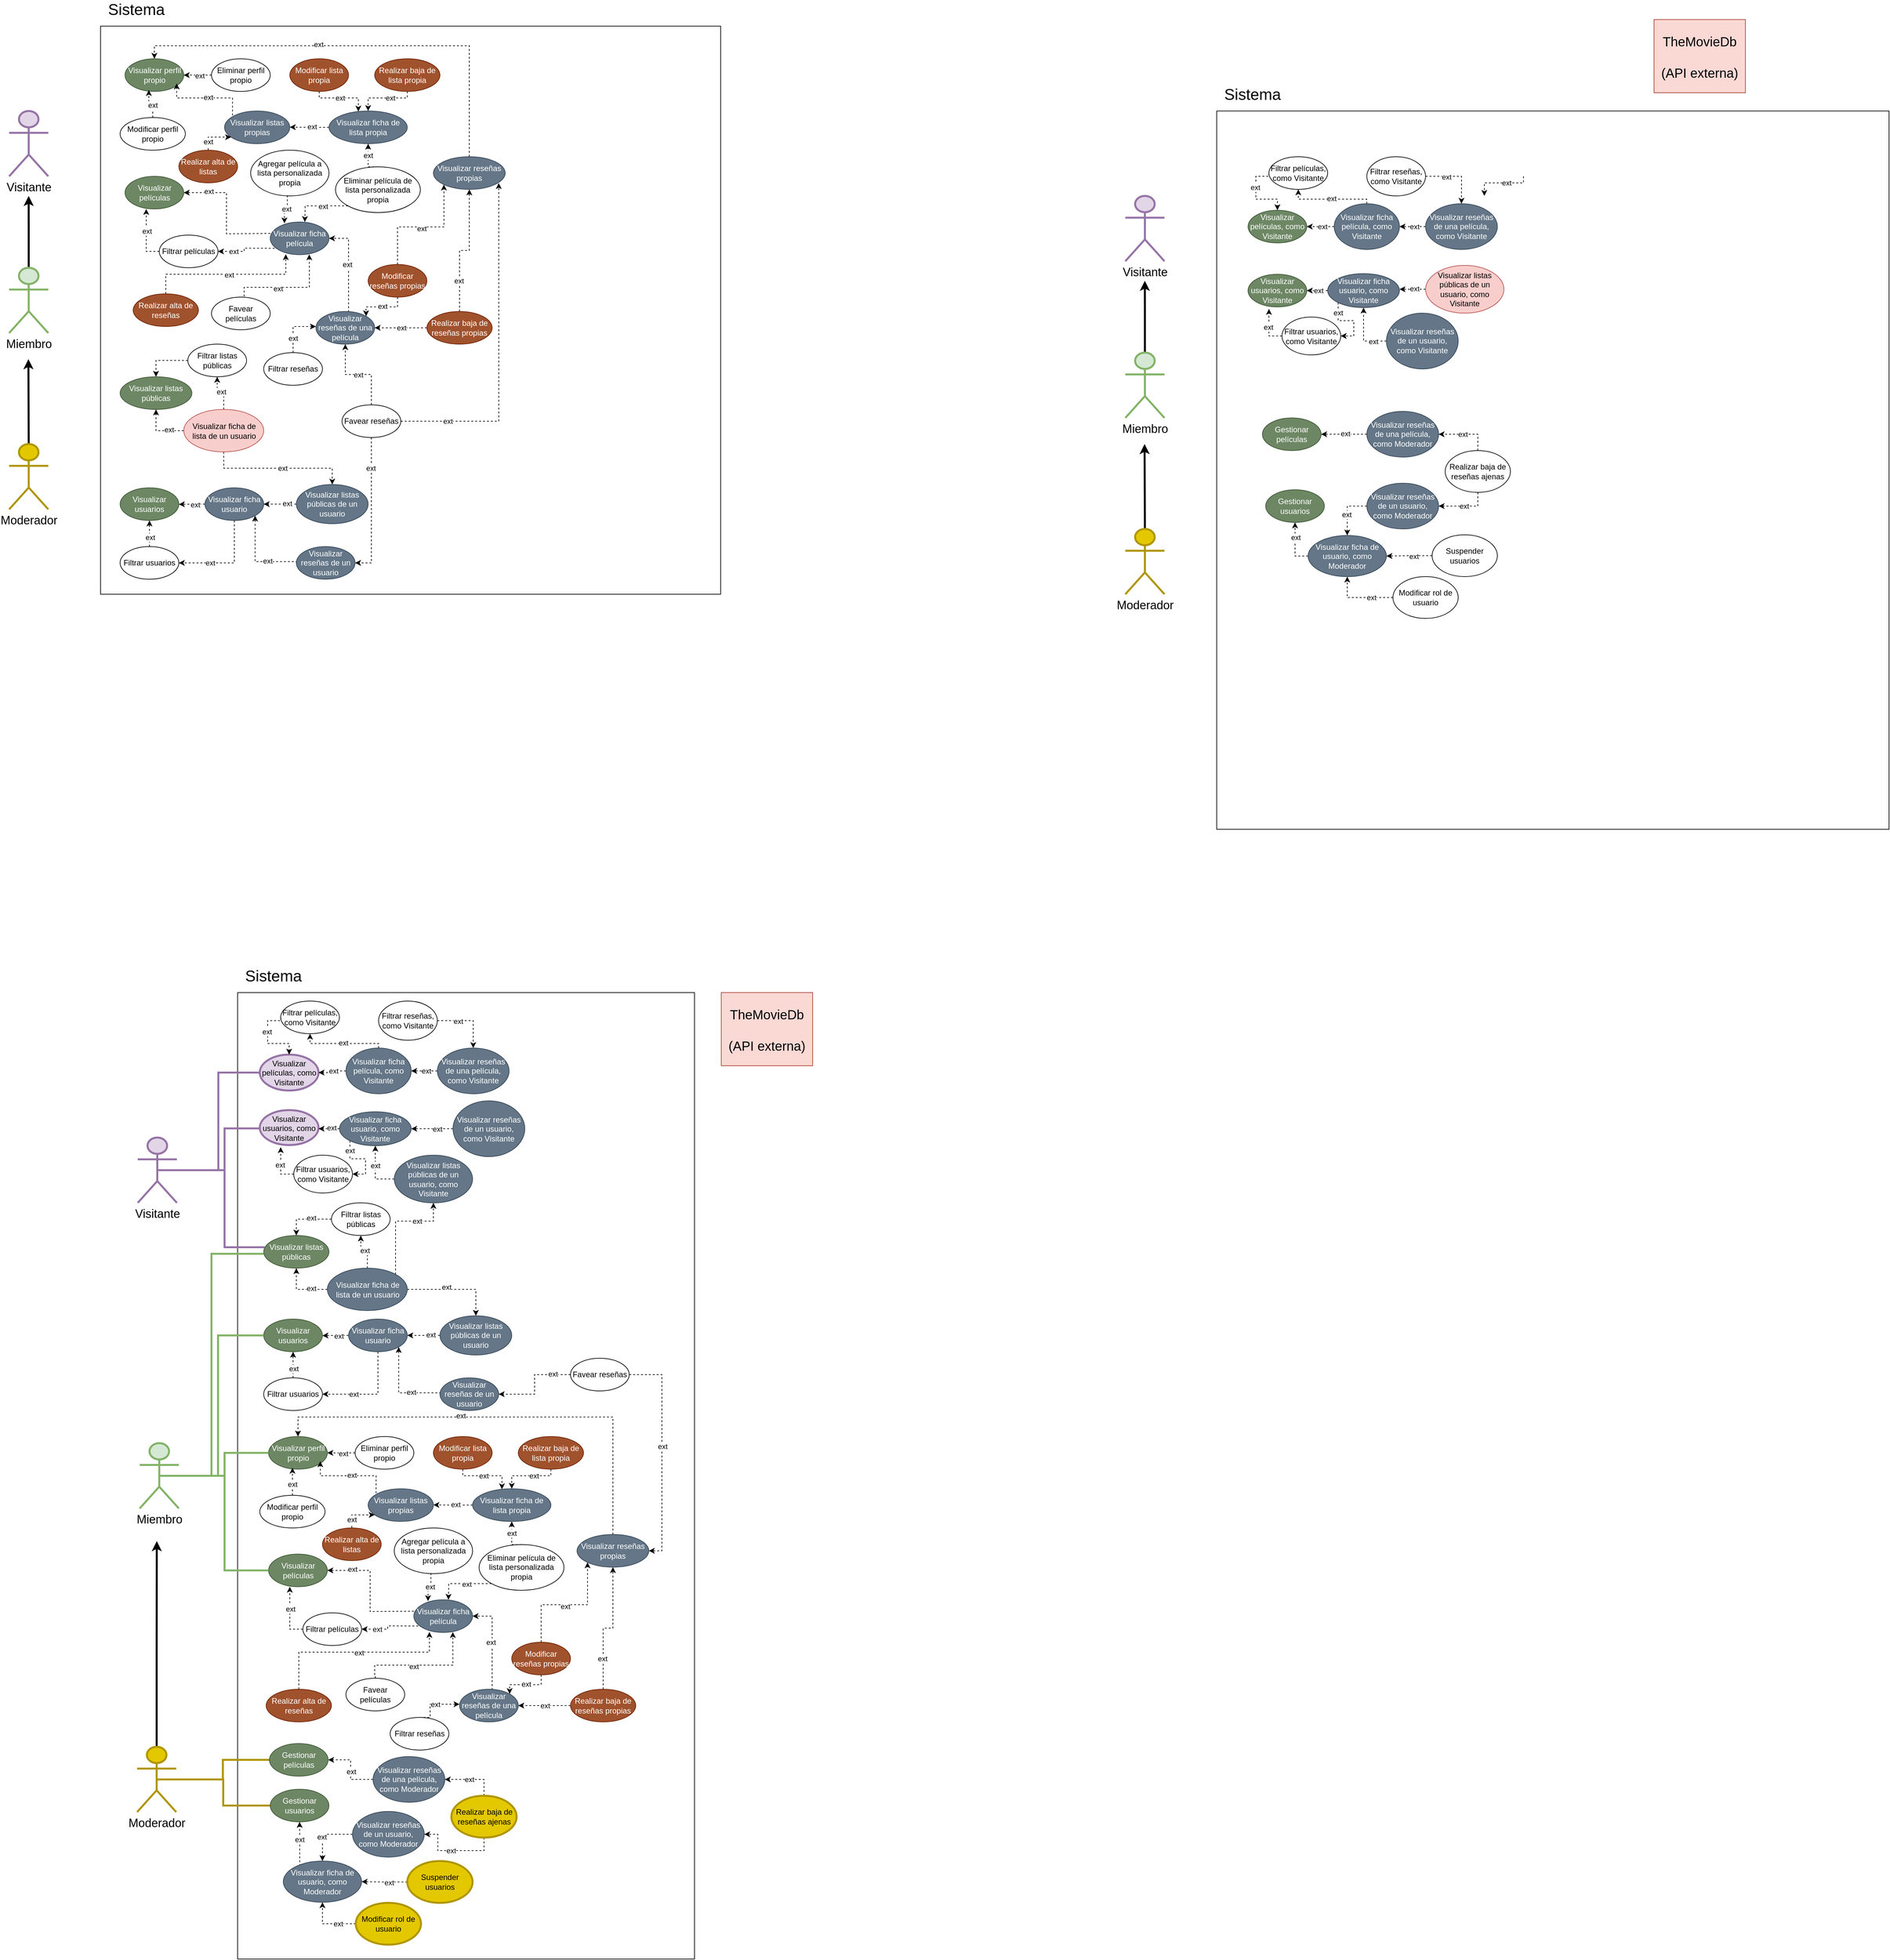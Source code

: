 <mxfile version="27.1.4">
  <diagram name="Página-1" id="kPN_YbTlv-dG8Gd61sVl">
    <mxGraphModel dx="2491" dy="2389" grid="1" gridSize="10" guides="1" tooltips="1" connect="1" arrows="1" fold="1" page="1" pageScale="1" pageWidth="827" pageHeight="1169" math="0" shadow="0">
      <root>
        <mxCell id="0" />
        <mxCell id="1" parent="0" />
        <mxCell id="oTorlPfYqat_BAlNtqqD-1" value="" style="rounded=0;whiteSpace=wrap;html=1;movable=1;resizable=1;rotatable=1;deletable=1;editable=1;locked=0;connectable=1;" vertex="1" parent="1">
          <mxGeometry x="220" y="-1050" width="950" height="870" as="geometry" />
        </mxCell>
        <mxCell id="oTorlPfYqat_BAlNtqqD-3" style="edgeStyle=orthogonalEdgeStyle;rounded=0;orthogonalLoop=1;jettySize=auto;html=1;exitX=0.5;exitY=0;exitDx=0;exitDy=0;exitPerimeter=0;strokeWidth=3;" edge="1" parent="1" source="oTorlPfYqat_BAlNtqqD-4">
          <mxGeometry relative="1" as="geometry">
            <mxPoint x="109.5" y="-540" as="targetPoint" />
          </mxGeometry>
        </mxCell>
        <mxCell id="oTorlPfYqat_BAlNtqqD-4" value="&lt;font style=&quot;font-size: 18px;&quot;&gt;Moderador&lt;/font&gt;" style="shape=umlActor;verticalLabelPosition=bottom;verticalAlign=top;html=1;outlineConnect=0;fillColor=#e3c800;fontColor=#000000;strokeColor=#B09500;strokeWidth=3;" vertex="1" parent="1">
          <mxGeometry x="80" y="-410" width="60" height="100" as="geometry" />
        </mxCell>
        <mxCell id="oTorlPfYqat_BAlNtqqD-5" value="&lt;font style=&quot;font-size: 24px;&quot;&gt;Sistema&lt;/font&gt;" style="text;html=1;align=center;verticalAlign=middle;whiteSpace=wrap;rounded=0;" vertex="1" parent="1">
          <mxGeometry x="245" y="-1090" width="60" height="30" as="geometry" />
        </mxCell>
        <mxCell id="oTorlPfYqat_BAlNtqqD-6" value="Visualizar películas" style="ellipse;whiteSpace=wrap;html=1;fillColor=#6d8764;strokeColor=#3A5431;fontColor=#ffffff;" vertex="1" parent="1">
          <mxGeometry x="257.5" y="-820" width="90" height="50" as="geometry" />
        </mxCell>
        <mxCell id="oTorlPfYqat_BAlNtqqD-7" style="edgeStyle=orthogonalEdgeStyle;rounded=0;orthogonalLoop=1;jettySize=auto;html=1;exitX=0;exitY=0.5;exitDx=0;exitDy=0;dashed=1;" edge="1" parent="1" source="oTorlPfYqat_BAlNtqqD-9">
          <mxGeometry relative="1" as="geometry">
            <mxPoint x="290" y="-770.0" as="targetPoint" />
          </mxGeometry>
        </mxCell>
        <mxCell id="oTorlPfYqat_BAlNtqqD-8" value="ext" style="edgeLabel;html=1;align=center;verticalAlign=middle;resizable=0;points=[];" vertex="1" connectable="0" parent="oTorlPfYqat_BAlNtqqD-7">
          <mxGeometry x="0.201" y="-1" relative="1" as="geometry">
            <mxPoint as="offset" />
          </mxGeometry>
        </mxCell>
        <mxCell id="oTorlPfYqat_BAlNtqqD-9" value="Filtrar películas" style="ellipse;whiteSpace=wrap;html=1;" vertex="1" parent="1">
          <mxGeometry x="310" y="-730" width="90" height="50" as="geometry" />
        </mxCell>
        <mxCell id="oTorlPfYqat_BAlNtqqD-10" style="edgeStyle=orthogonalEdgeStyle;rounded=0;orthogonalLoop=1;jettySize=auto;html=1;entryX=1;entryY=0.5;entryDx=0;entryDy=0;dashed=1;exitX=0.001;exitY=0.35;exitDx=0;exitDy=0;exitPerimeter=0;" edge="1" parent="1" source="oTorlPfYqat_BAlNtqqD-14" target="oTorlPfYqat_BAlNtqqD-6">
          <mxGeometry relative="1" as="geometry">
            <mxPoint x="478" y="-725" as="sourcePoint" />
            <Array as="points">
              <mxPoint x="478" y="-732" />
              <mxPoint x="413" y="-732" />
              <mxPoint x="413" y="-795" />
            </Array>
          </mxGeometry>
        </mxCell>
        <mxCell id="oTorlPfYqat_BAlNtqqD-11" value="ext" style="edgeLabel;html=1;align=center;verticalAlign=middle;resizable=0;points=[];" vertex="1" connectable="0" parent="oTorlPfYqat_BAlNtqqD-10">
          <mxGeometry x="0.608" y="-2" relative="1" as="geometry">
            <mxPoint as="offset" />
          </mxGeometry>
        </mxCell>
        <mxCell id="oTorlPfYqat_BAlNtqqD-12" style="edgeStyle=orthogonalEdgeStyle;rounded=0;orthogonalLoop=1;jettySize=auto;html=1;exitX=0.075;exitY=0.804;exitDx=0;exitDy=0;entryX=1;entryY=0.5;entryDx=0;entryDy=0;dashed=1;exitPerimeter=0;" edge="1" parent="1" source="oTorlPfYqat_BAlNtqqD-14" target="oTorlPfYqat_BAlNtqqD-9">
          <mxGeometry relative="1" as="geometry">
            <mxPoint x="400" y="-710.0" as="targetPoint" />
            <Array as="points">
              <mxPoint x="480" y="-710" />
              <mxPoint x="440" y="-710" />
              <mxPoint x="440" y="-705" />
            </Array>
          </mxGeometry>
        </mxCell>
        <mxCell id="oTorlPfYqat_BAlNtqqD-13" value="ext" style="edgeLabel;html=1;align=center;verticalAlign=middle;resizable=0;points=[];" vertex="1" connectable="0" parent="oTorlPfYqat_BAlNtqqD-12">
          <mxGeometry x="0.478" relative="1" as="geometry">
            <mxPoint as="offset" />
          </mxGeometry>
        </mxCell>
        <mxCell id="oTorlPfYqat_BAlNtqqD-14" value="Visualizar ficha película" style="ellipse;whiteSpace=wrap;html=1;fillColor=light-dark(#647687, #5c81a3);strokeColor=light-dark(#314354, #0c2f50);fontColor=#ffffff;" vertex="1" parent="1">
          <mxGeometry x="480" y="-750" width="90" height="50" as="geometry" />
        </mxCell>
        <mxCell id="oTorlPfYqat_BAlNtqqD-15" value="Favear películas" style="ellipse;whiteSpace=wrap;html=1;" vertex="1" parent="1">
          <mxGeometry x="390" y="-635" width="90" height="50" as="geometry" />
        </mxCell>
        <mxCell id="oTorlPfYqat_BAlNtqqD-16" style="edgeStyle=orthogonalEdgeStyle;rounded=0;orthogonalLoop=1;jettySize=auto;html=1;exitX=0.5;exitY=0;exitDx=0;exitDy=0;entryX=0.265;entryY=0.986;entryDx=0;entryDy=0;dashed=1;entryPerimeter=0;" edge="1" parent="1" source="oTorlPfYqat_BAlNtqqD-18" target="oTorlPfYqat_BAlNtqqD-14">
          <mxGeometry relative="1" as="geometry" />
        </mxCell>
        <mxCell id="oTorlPfYqat_BAlNtqqD-17" value="ext" style="edgeLabel;html=1;align=center;verticalAlign=middle;resizable=0;points=[];" vertex="1" connectable="0" parent="oTorlPfYqat_BAlNtqqD-16">
          <mxGeometry x="0.037" y="-1" relative="1" as="geometry">
            <mxPoint as="offset" />
          </mxGeometry>
        </mxCell>
        <mxCell id="oTorlPfYqat_BAlNtqqD-18" value="Realizar alta de reseñas" style="ellipse;whiteSpace=wrap;html=1;fillColor=#a0522d;strokeColor=#6D1F00;fontColor=#ffffff;" vertex="1" parent="1">
          <mxGeometry x="270" y="-640" width="100" height="50" as="geometry" />
        </mxCell>
        <mxCell id="oTorlPfYqat_BAlNtqqD-19" style="edgeStyle=orthogonalEdgeStyle;rounded=0;orthogonalLoop=1;jettySize=auto;html=1;exitX=0.5;exitY=0;exitDx=0;exitDy=0;entryX=1;entryY=0.5;entryDx=0;entryDy=0;dashed=1;" edge="1" parent="1" source="oTorlPfYqat_BAlNtqqD-21" target="oTorlPfYqat_BAlNtqqD-14">
          <mxGeometry relative="1" as="geometry">
            <Array as="points">
              <mxPoint x="595" y="-600" />
              <mxPoint x="600" y="-600" />
              <mxPoint x="600" y="-725" />
            </Array>
          </mxGeometry>
        </mxCell>
        <mxCell id="oTorlPfYqat_BAlNtqqD-20" value="ext" style="edgeLabel;html=1;align=center;verticalAlign=middle;resizable=0;points=[];" vertex="1" connectable="0" parent="oTorlPfYqat_BAlNtqqD-19">
          <mxGeometry x="0.193" y="2" relative="1" as="geometry">
            <mxPoint as="offset" />
          </mxGeometry>
        </mxCell>
        <mxCell id="oTorlPfYqat_BAlNtqqD-21" value="Visualizar reseñas de una película" style="ellipse;whiteSpace=wrap;html=1;fillColor=light-dark(#647687, #5c81a3);strokeColor=light-dark(#314354, #0c2f50);fontColor=#ffffff;" vertex="1" parent="1">
          <mxGeometry x="550" y="-613" width="90" height="50" as="geometry" />
        </mxCell>
        <mxCell id="oTorlPfYqat_BAlNtqqD-22" style="edgeStyle=orthogonalEdgeStyle;rounded=0;orthogonalLoop=1;jettySize=auto;html=1;exitX=0.5;exitY=0;exitDx=0;exitDy=0;dashed=1;" edge="1" parent="1" source="oTorlPfYqat_BAlNtqqD-24">
          <mxGeometry relative="1" as="geometry">
            <mxPoint x="550.0" y="-590" as="targetPoint" />
            <Array as="points">
              <mxPoint x="515" y="-590" />
            </Array>
          </mxGeometry>
        </mxCell>
        <mxCell id="oTorlPfYqat_BAlNtqqD-23" value="ext" style="edgeLabel;html=1;align=center;verticalAlign=middle;resizable=0;points=[];" vertex="1" connectable="0" parent="oTorlPfYqat_BAlNtqqD-22">
          <mxGeometry x="-0.397" relative="1" as="geometry">
            <mxPoint as="offset" />
          </mxGeometry>
        </mxCell>
        <mxCell id="oTorlPfYqat_BAlNtqqD-24" value="Filtrar reseñas" style="ellipse;whiteSpace=wrap;html=1;" vertex="1" parent="1">
          <mxGeometry x="470" y="-550" width="90" height="50" as="geometry" />
        </mxCell>
        <mxCell id="oTorlPfYqat_BAlNtqqD-25" value="Visualizar usuarios" style="ellipse;whiteSpace=wrap;html=1;fillColor=#6d8764;strokeColor=#3A5431;fontColor=#ffffff;" vertex="1" parent="1">
          <mxGeometry x="250" y="-343" width="90" height="50" as="geometry" />
        </mxCell>
        <mxCell id="oTorlPfYqat_BAlNtqqD-26" style="edgeStyle=orthogonalEdgeStyle;rounded=0;orthogonalLoop=1;jettySize=auto;html=1;exitX=0;exitY=0.5;exitDx=0;exitDy=0;entryX=1;entryY=1;entryDx=0;entryDy=0;dashed=1;" edge="1" parent="1" source="oTorlPfYqat_BAlNtqqD-28" target="oTorlPfYqat_BAlNtqqD-49">
          <mxGeometry relative="1" as="geometry">
            <Array as="points">
              <mxPoint x="520" y="-230" />
              <mxPoint x="457" y="-230" />
            </Array>
          </mxGeometry>
        </mxCell>
        <mxCell id="oTorlPfYqat_BAlNtqqD-27" value="ext" style="edgeLabel;html=1;align=center;verticalAlign=middle;resizable=0;points=[];" vertex="1" connectable="0" parent="oTorlPfYqat_BAlNtqqD-26">
          <mxGeometry x="-0.318" y="-1" relative="1" as="geometry">
            <mxPoint as="offset" />
          </mxGeometry>
        </mxCell>
        <mxCell id="oTorlPfYqat_BAlNtqqD-28" value="Visualizar reseñas de un usuario" style="ellipse;whiteSpace=wrap;html=1;fillColor=light-dark(#647687, #5c81a3);strokeColor=light-dark(#314354, #0c2f50);fontColor=#ffffff;" vertex="1" parent="1">
          <mxGeometry x="520" y="-253" width="90" height="50" as="geometry" />
        </mxCell>
        <mxCell id="oTorlPfYqat_BAlNtqqD-29" style="edgeStyle=orthogonalEdgeStyle;rounded=0;orthogonalLoop=1;jettySize=auto;html=1;exitX=0;exitY=0.5;exitDx=0;exitDy=0;entryX=1;entryY=0.5;entryDx=0;entryDy=0;dashed=1;" edge="1" parent="1" source="oTorlPfYqat_BAlNtqqD-31" target="oTorlPfYqat_BAlNtqqD-49">
          <mxGeometry relative="1" as="geometry" />
        </mxCell>
        <mxCell id="oTorlPfYqat_BAlNtqqD-30" value="ext" style="edgeLabel;html=1;align=center;verticalAlign=middle;resizable=0;points=[];" vertex="1" connectable="0" parent="oTorlPfYqat_BAlNtqqD-29">
          <mxGeometry x="-0.423" y="-1" relative="1" as="geometry">
            <mxPoint as="offset" />
          </mxGeometry>
        </mxCell>
        <mxCell id="oTorlPfYqat_BAlNtqqD-31" value="Visualizar listas públicas de un usuario" style="ellipse;whiteSpace=wrap;html=1;fillColor=light-dark(#647687, #5c81a3);strokeColor=light-dark(#314354, #0c2f50);fontColor=#ffffff;" vertex="1" parent="1">
          <mxGeometry x="520" y="-348" width="110" height="60" as="geometry" />
        </mxCell>
        <mxCell id="oTorlPfYqat_BAlNtqqD-32" value="Visualizar listas públicas" style="ellipse;whiteSpace=wrap;html=1;fillColor=#6d8764;strokeColor=#3A5431;fontColor=#ffffff;" vertex="1" parent="1">
          <mxGeometry x="250" y="-513" width="110" height="50" as="geometry" />
        </mxCell>
        <mxCell id="oTorlPfYqat_BAlNtqqD-33" style="edgeStyle=orthogonalEdgeStyle;rounded=0;orthogonalLoop=1;jettySize=auto;html=1;exitX=0;exitY=0.5;exitDx=0;exitDy=0;entryX=0.5;entryY=0;entryDx=0;entryDy=0;dashed=1;" edge="1" parent="1" source="oTorlPfYqat_BAlNtqqD-34" target="oTorlPfYqat_BAlNtqqD-32">
          <mxGeometry relative="1" as="geometry" />
        </mxCell>
        <mxCell id="oTorlPfYqat_BAlNtqqD-34" value="Filtrar listas públicas" style="ellipse;whiteSpace=wrap;html=1;" vertex="1" parent="1">
          <mxGeometry x="353.75" y="-563" width="90" height="50" as="geometry" />
        </mxCell>
        <mxCell id="oTorlPfYqat_BAlNtqqD-35" style="edgeStyle=orthogonalEdgeStyle;rounded=0;orthogonalLoop=1;jettySize=auto;html=1;exitX=0;exitY=0.5;exitDx=0;exitDy=0;entryX=0.5;entryY=1;entryDx=0;entryDy=0;dashed=1;" edge="1" parent="1" source="oTorlPfYqat_BAlNtqqD-41" target="oTorlPfYqat_BAlNtqqD-32">
          <mxGeometry relative="1" as="geometry" />
        </mxCell>
        <mxCell id="oTorlPfYqat_BAlNtqqD-36" value="ext" style="edgeLabel;html=1;align=center;verticalAlign=middle;resizable=0;points=[];" vertex="1" connectable="0" parent="oTorlPfYqat_BAlNtqqD-35">
          <mxGeometry x="-0.386" y="-2" relative="1" as="geometry">
            <mxPoint as="offset" />
          </mxGeometry>
        </mxCell>
        <mxCell id="oTorlPfYqat_BAlNtqqD-37" style="edgeStyle=orthogonalEdgeStyle;rounded=0;orthogonalLoop=1;jettySize=auto;html=1;exitX=0.5;exitY=0;exitDx=0;exitDy=0;entryX=0.5;entryY=1;entryDx=0;entryDy=0;dashed=1;" edge="1" parent="1" source="oTorlPfYqat_BAlNtqqD-41" target="oTorlPfYqat_BAlNtqqD-34">
          <mxGeometry relative="1" as="geometry" />
        </mxCell>
        <mxCell id="oTorlPfYqat_BAlNtqqD-38" value="ext" style="edgeLabel;html=1;align=center;verticalAlign=middle;resizable=0;points=[];" vertex="1" connectable="0" parent="oTorlPfYqat_BAlNtqqD-37">
          <mxGeometry x="-0.024" y="-2" relative="1" as="geometry">
            <mxPoint as="offset" />
          </mxGeometry>
        </mxCell>
        <mxCell id="oTorlPfYqat_BAlNtqqD-39" style="edgeStyle=orthogonalEdgeStyle;rounded=0;orthogonalLoop=1;jettySize=auto;html=1;exitX=0.5;exitY=1;exitDx=0;exitDy=0;dashed=1;" edge="1" parent="1" source="oTorlPfYqat_BAlNtqqD-41" target="oTorlPfYqat_BAlNtqqD-31">
          <mxGeometry relative="1" as="geometry" />
        </mxCell>
        <mxCell id="oTorlPfYqat_BAlNtqqD-40" value="ext" style="edgeLabel;html=1;align=center;verticalAlign=middle;resizable=0;points=[];" vertex="1" connectable="0" parent="oTorlPfYqat_BAlNtqqD-39">
          <mxGeometry x="0.062" relative="1" as="geometry">
            <mxPoint as="offset" />
          </mxGeometry>
        </mxCell>
        <mxCell id="oTorlPfYqat_BAlNtqqD-41" value="Visualizar ficha de lista de un usuario" style="ellipse;whiteSpace=wrap;html=1;fillColor=#f8cecc;strokeColor=#b85450;" vertex="1" parent="1">
          <mxGeometry x="347.5" y="-463" width="122.5" height="65" as="geometry" />
        </mxCell>
        <mxCell id="oTorlPfYqat_BAlNtqqD-42" style="edgeStyle=orthogonalEdgeStyle;rounded=0;orthogonalLoop=1;jettySize=auto;html=1;exitX=0.5;exitY=0;exitDx=0;exitDy=0;entryX=0.5;entryY=1;entryDx=0;entryDy=0;dashed=1;" edge="1" parent="1" source="oTorlPfYqat_BAlNtqqD-44" target="oTorlPfYqat_BAlNtqqD-25">
          <mxGeometry relative="1" as="geometry" />
        </mxCell>
        <mxCell id="oTorlPfYqat_BAlNtqqD-43" value="ext" style="edgeLabel;html=1;align=center;verticalAlign=middle;resizable=0;points=[];" vertex="1" connectable="0" parent="oTorlPfYqat_BAlNtqqD-42">
          <mxGeometry x="-0.3" y="-1" relative="1" as="geometry">
            <mxPoint as="offset" />
          </mxGeometry>
        </mxCell>
        <mxCell id="oTorlPfYqat_BAlNtqqD-44" value="Filtrar usuarios" style="ellipse;whiteSpace=wrap;html=1;" vertex="1" parent="1">
          <mxGeometry x="250" y="-253" width="90" height="50" as="geometry" />
        </mxCell>
        <mxCell id="oTorlPfYqat_BAlNtqqD-45" style="edgeStyle=orthogonalEdgeStyle;rounded=0;orthogonalLoop=1;jettySize=auto;html=1;exitX=0;exitY=0.5;exitDx=0;exitDy=0;dashed=1;" edge="1" parent="1" source="oTorlPfYqat_BAlNtqqD-49">
          <mxGeometry relative="1" as="geometry">
            <mxPoint x="340" y="-317.667" as="targetPoint" />
          </mxGeometry>
        </mxCell>
        <mxCell id="oTorlPfYqat_BAlNtqqD-46" value="ext" style="edgeLabel;html=1;align=center;verticalAlign=middle;resizable=0;points=[];" vertex="1" connectable="0" parent="oTorlPfYqat_BAlNtqqD-45">
          <mxGeometry x="-0.252" y="1" relative="1" as="geometry">
            <mxPoint as="offset" />
          </mxGeometry>
        </mxCell>
        <mxCell id="oTorlPfYqat_BAlNtqqD-47" style="edgeStyle=orthogonalEdgeStyle;rounded=0;orthogonalLoop=1;jettySize=auto;html=1;exitX=0.5;exitY=1;exitDx=0;exitDy=0;entryX=1;entryY=0.5;entryDx=0;entryDy=0;dashed=1;" edge="1" parent="1" source="oTorlPfYqat_BAlNtqqD-49" target="oTorlPfYqat_BAlNtqqD-44">
          <mxGeometry relative="1" as="geometry" />
        </mxCell>
        <mxCell id="oTorlPfYqat_BAlNtqqD-48" value="ext" style="edgeLabel;html=1;align=center;verticalAlign=middle;resizable=0;points=[];" vertex="1" connectable="0" parent="oTorlPfYqat_BAlNtqqD-47">
          <mxGeometry x="0.357" relative="1" as="geometry">
            <mxPoint as="offset" />
          </mxGeometry>
        </mxCell>
        <mxCell id="oTorlPfYqat_BAlNtqqD-49" value="Visualizar ficha usuario" style="ellipse;whiteSpace=wrap;html=1;fillColor=light-dark(#647687, #5c81a3);strokeColor=light-dark(#314354, #0c2f50);fontColor=#ffffff;" vertex="1" parent="1">
          <mxGeometry x="380" y="-343" width="90" height="50" as="geometry" />
        </mxCell>
        <mxCell id="oTorlPfYqat_BAlNtqqD-50" value="Visualizar perfil propio" style="ellipse;whiteSpace=wrap;html=1;fillColor=#6d8764;strokeColor=#3A5431;fontColor=#ffffff;" vertex="1" parent="1">
          <mxGeometry x="257.5" y="-1000" width="90" height="50" as="geometry" />
        </mxCell>
        <mxCell id="oTorlPfYqat_BAlNtqqD-51" value="Visualizar listas propias" style="ellipse;whiteSpace=wrap;html=1;strokeColor=light-dark(#314354, #0c2f50);align=center;verticalAlign=middle;fontFamily=Helvetica;fontSize=12;fontColor=#ffffff;fillColor=light-dark(#647687, #5c81a3);" vertex="1" parent="1">
          <mxGeometry x="410" y="-920" width="100" height="50" as="geometry" />
        </mxCell>
        <mxCell id="oTorlPfYqat_BAlNtqqD-52" style="edgeStyle=orthogonalEdgeStyle;rounded=0;orthogonalLoop=1;jettySize=auto;html=1;exitX=0;exitY=0.5;exitDx=0;exitDy=0;dashed=1;" edge="1" parent="1" source="oTorlPfYqat_BAlNtqqD-54">
          <mxGeometry relative="1" as="geometry">
            <mxPoint x="510" y="-895.296" as="targetPoint" />
          </mxGeometry>
        </mxCell>
        <mxCell id="oTorlPfYqat_BAlNtqqD-53" value="ext" style="edgeLabel;html=1;align=center;verticalAlign=middle;resizable=0;points=[];" vertex="1" connectable="0" parent="oTorlPfYqat_BAlNtqqD-52">
          <mxGeometry x="-0.097" y="-1" relative="1" as="geometry">
            <mxPoint x="1" as="offset" />
          </mxGeometry>
        </mxCell>
        <mxCell id="oTorlPfYqat_BAlNtqqD-54" value="Visualizar ficha de lista propia" style="ellipse;whiteSpace=wrap;html=1;fillColor=light-dark(#647687, #5c81a3);strokeColor=light-dark(#314354, #0c2f50);fontColor=#ffffff;" vertex="1" parent="1">
          <mxGeometry x="570" y="-920" width="120" height="50" as="geometry" />
        </mxCell>
        <mxCell id="oTorlPfYqat_BAlNtqqD-55" style="edgeStyle=orthogonalEdgeStyle;rounded=0;orthogonalLoop=1;jettySize=auto;html=1;exitX=0.5;exitY=1;exitDx=0;exitDy=0;dashed=1;" edge="1" parent="1" source="oTorlPfYqat_BAlNtqqD-57" target="oTorlPfYqat_BAlNtqqD-54">
          <mxGeometry relative="1" as="geometry">
            <Array as="points">
              <mxPoint x="555" y="-940" />
              <mxPoint x="615" y="-940" />
            </Array>
          </mxGeometry>
        </mxCell>
        <mxCell id="oTorlPfYqat_BAlNtqqD-56" value="ext" style="edgeLabel;html=1;align=center;verticalAlign=middle;resizable=0;points=[];" vertex="1" connectable="0" parent="oTorlPfYqat_BAlNtqqD-55">
          <mxGeometry x="-0.07" relative="1" as="geometry">
            <mxPoint as="offset" />
          </mxGeometry>
        </mxCell>
        <mxCell id="oTorlPfYqat_BAlNtqqD-57" value="Modificar lista propia" style="ellipse;whiteSpace=wrap;html=1;fillColor=#a0522d;strokeColor=#6D1F00;fontColor=#ffffff;" vertex="1" parent="1">
          <mxGeometry x="510" y="-1000" width="90" height="50" as="geometry" />
        </mxCell>
        <mxCell id="oTorlPfYqat_BAlNtqqD-58" style="edgeStyle=orthogonalEdgeStyle;rounded=0;orthogonalLoop=1;jettySize=auto;html=1;exitX=0.5;exitY=1;exitDx=0;exitDy=0;entryX=0.5;entryY=0;entryDx=0;entryDy=0;dashed=1;" edge="1" parent="1" source="oTorlPfYqat_BAlNtqqD-60" target="oTorlPfYqat_BAlNtqqD-54">
          <mxGeometry relative="1" as="geometry">
            <mxPoint x="630" y="-920" as="targetPoint" />
            <Array as="points">
              <mxPoint x="685" y="-940" />
              <mxPoint x="615" y="-940" />
            </Array>
          </mxGeometry>
        </mxCell>
        <mxCell id="oTorlPfYqat_BAlNtqqD-59" value="ext" style="edgeLabel;html=1;align=center;verticalAlign=middle;resizable=0;points=[];" vertex="1" connectable="0" parent="oTorlPfYqat_BAlNtqqD-58">
          <mxGeometry x="-0.185" relative="1" as="geometry">
            <mxPoint as="offset" />
          </mxGeometry>
        </mxCell>
        <mxCell id="oTorlPfYqat_BAlNtqqD-60" value="Realizar baja de lista propia" style="ellipse;whiteSpace=wrap;html=1;fillColor=#a0522d;strokeColor=#6D1F00;fontColor=#ffffff;" vertex="1" parent="1">
          <mxGeometry x="640" y="-1000" width="100" height="50" as="geometry" />
        </mxCell>
        <mxCell id="oTorlPfYqat_BAlNtqqD-61" style="edgeStyle=orthogonalEdgeStyle;rounded=0;orthogonalLoop=1;jettySize=auto;html=1;exitX=0.5;exitY=0;exitDx=0;exitDy=0;dashed=1;" edge="1" parent="1" source="oTorlPfYqat_BAlNtqqD-63">
          <mxGeometry relative="1" as="geometry">
            <mxPoint x="420" y="-880" as="targetPoint" />
            <Array as="points">
              <mxPoint x="385" y="-880" />
            </Array>
          </mxGeometry>
        </mxCell>
        <mxCell id="oTorlPfYqat_BAlNtqqD-62" value="ext" style="edgeLabel;html=1;align=center;verticalAlign=middle;resizable=0;points=[];" vertex="1" connectable="0" parent="oTorlPfYqat_BAlNtqqD-61">
          <mxGeometry x="-0.527" relative="1" as="geometry">
            <mxPoint as="offset" />
          </mxGeometry>
        </mxCell>
        <mxCell id="oTorlPfYqat_BAlNtqqD-63" value="Realizar alta de listas" style="ellipse;whiteSpace=wrap;html=1;fillColor=#a0522d;strokeColor=#6D1F00;fontColor=#ffffff;" vertex="1" parent="1">
          <mxGeometry x="340" y="-860" width="90" height="50" as="geometry" />
        </mxCell>
        <mxCell id="oTorlPfYqat_BAlNtqqD-64" value="Modificar perfil propio" style="ellipse;whiteSpace=wrap;html=1;" vertex="1" parent="1">
          <mxGeometry x="250" y="-910" width="100" height="50" as="geometry" />
        </mxCell>
        <mxCell id="oTorlPfYqat_BAlNtqqD-65" style="edgeStyle=orthogonalEdgeStyle;rounded=0;orthogonalLoop=1;jettySize=auto;html=1;exitX=0;exitY=0.5;exitDx=0;exitDy=0;dashed=1;" edge="1" parent="1" source="oTorlPfYqat_BAlNtqqD-67" target="oTorlPfYqat_BAlNtqqD-50">
          <mxGeometry relative="1" as="geometry" />
        </mxCell>
        <mxCell id="oTorlPfYqat_BAlNtqqD-66" value="ext" style="edgeLabel;html=1;align=center;verticalAlign=middle;resizable=0;points=[];" vertex="1" connectable="0" parent="oTorlPfYqat_BAlNtqqD-65">
          <mxGeometry x="-0.122" y="1" relative="1" as="geometry">
            <mxPoint as="offset" />
          </mxGeometry>
        </mxCell>
        <mxCell id="oTorlPfYqat_BAlNtqqD-67" value="Eliminar perfil propio" style="ellipse;whiteSpace=wrap;html=1;" vertex="1" parent="1">
          <mxGeometry x="390" y="-1000" width="90" height="50" as="geometry" />
        </mxCell>
        <mxCell id="oTorlPfYqat_BAlNtqqD-68" style="edgeStyle=orthogonalEdgeStyle;rounded=0;orthogonalLoop=1;jettySize=auto;html=1;exitX=0.5;exitY=0;exitDx=0;exitDy=0;entryX=0.5;entryY=1;entryDx=0;entryDy=0;dashed=1;" edge="1" parent="1" source="oTorlPfYqat_BAlNtqqD-70" target="oTorlPfYqat_BAlNtqqD-54">
          <mxGeometry relative="1" as="geometry" />
        </mxCell>
        <mxCell id="oTorlPfYqat_BAlNtqqD-69" value="ext" style="edgeLabel;html=1;align=center;verticalAlign=middle;resizable=0;points=[];" vertex="1" connectable="0" parent="oTorlPfYqat_BAlNtqqD-68">
          <mxGeometry x="0.289" relative="1" as="geometry">
            <mxPoint as="offset" />
          </mxGeometry>
        </mxCell>
        <mxCell id="oTorlPfYqat_BAlNtqqD-70" value="Eliminar película de lista personalizada propia" style="ellipse;whiteSpace=wrap;html=1;" vertex="1" parent="1">
          <mxGeometry x="580" y="-834.5" width="130" height="70" as="geometry" />
        </mxCell>
        <mxCell id="oTorlPfYqat_BAlNtqqD-71" value="Agregar película a lista personalizada propia" style="ellipse;whiteSpace=wrap;html=1;" vertex="1" parent="1">
          <mxGeometry x="450" y="-860" width="120" height="70" as="geometry" />
        </mxCell>
        <mxCell id="oTorlPfYqat_BAlNtqqD-72" style="edgeStyle=orthogonalEdgeStyle;rounded=0;orthogonalLoop=1;jettySize=auto;html=1;exitX=0.468;exitY=0.989;exitDx=0;exitDy=0;dashed=1;entryX=0.242;entryY=0.041;entryDx=0;entryDy=0;entryPerimeter=0;exitPerimeter=0;" edge="1" parent="1" source="oTorlPfYqat_BAlNtqqD-71" target="oTorlPfYqat_BAlNtqqD-14">
          <mxGeometry relative="1" as="geometry">
            <mxPoint x="520" y="-750" as="targetPoint" />
          </mxGeometry>
        </mxCell>
        <mxCell id="oTorlPfYqat_BAlNtqqD-73" value="ext" style="edgeLabel;html=1;align=center;verticalAlign=middle;resizable=0;points=[];" vertex="1" connectable="0" parent="oTorlPfYqat_BAlNtqqD-72">
          <mxGeometry x="-0.122" y="-1" relative="1" as="geometry">
            <mxPoint as="offset" />
          </mxGeometry>
        </mxCell>
        <mxCell id="oTorlPfYqat_BAlNtqqD-74" style="edgeStyle=orthogonalEdgeStyle;rounded=0;orthogonalLoop=1;jettySize=auto;html=1;exitX=0;exitY=1;exitDx=0;exitDy=0;dashed=1;" edge="1" parent="1" source="oTorlPfYqat_BAlNtqqD-70">
          <mxGeometry relative="1" as="geometry">
            <mxPoint x="533" y="-750" as="targetPoint" />
          </mxGeometry>
        </mxCell>
        <mxCell id="oTorlPfYqat_BAlNtqqD-75" value="ext" style="edgeLabel;html=1;align=center;verticalAlign=middle;resizable=0;points=[];" vertex="1" connectable="0" parent="oTorlPfYqat_BAlNtqqD-74">
          <mxGeometry x="-0.15" y="1" relative="1" as="geometry">
            <mxPoint as="offset" />
          </mxGeometry>
        </mxCell>
        <mxCell id="oTorlPfYqat_BAlNtqqD-76" style="edgeStyle=orthogonalEdgeStyle;rounded=0;orthogonalLoop=1;jettySize=auto;html=1;exitX=0.5;exitY=0;exitDx=0;exitDy=0;entryX=0.664;entryY=0.989;entryDx=0;entryDy=0;entryPerimeter=0;dashed=1;" edge="1" parent="1" source="oTorlPfYqat_BAlNtqqD-15" target="oTorlPfYqat_BAlNtqqD-14">
          <mxGeometry relative="1" as="geometry">
            <Array as="points">
              <mxPoint x="440" y="-635" />
              <mxPoint x="440" y="-650" />
              <mxPoint x="540" y="-650" />
              <mxPoint x="540" y="-680" />
              <mxPoint x="540" y="-680" />
            </Array>
          </mxGeometry>
        </mxCell>
        <mxCell id="oTorlPfYqat_BAlNtqqD-77" value="ext" style="edgeLabel;html=1;align=center;verticalAlign=middle;resizable=0;points=[];" vertex="1" connectable="0" parent="oTorlPfYqat_BAlNtqqD-76">
          <mxGeometry x="-0.161" y="-2" relative="1" as="geometry">
            <mxPoint as="offset" />
          </mxGeometry>
        </mxCell>
        <mxCell id="oTorlPfYqat_BAlNtqqD-78" style="edgeStyle=orthogonalEdgeStyle;rounded=0;orthogonalLoop=1;jettySize=auto;html=1;exitX=0.5;exitY=1;exitDx=0;exitDy=0;entryX=1;entryY=0;entryDx=0;entryDy=0;dashed=1;" edge="1" parent="1" source="oTorlPfYqat_BAlNtqqD-82" target="oTorlPfYqat_BAlNtqqD-21">
          <mxGeometry relative="1" as="geometry">
            <Array as="points">
              <mxPoint x="675" y="-620" />
              <mxPoint x="627" y="-620" />
            </Array>
          </mxGeometry>
        </mxCell>
        <mxCell id="oTorlPfYqat_BAlNtqqD-79" value="ext" style="edgeLabel;html=1;align=center;verticalAlign=middle;resizable=0;points=[];" vertex="1" connectable="0" parent="oTorlPfYqat_BAlNtqqD-78">
          <mxGeometry x="-0.014" y="-1" relative="1" as="geometry">
            <mxPoint as="offset" />
          </mxGeometry>
        </mxCell>
        <mxCell id="oTorlPfYqat_BAlNtqqD-80" style="edgeStyle=orthogonalEdgeStyle;rounded=0;orthogonalLoop=1;jettySize=auto;html=1;exitX=0.5;exitY=0;exitDx=0;exitDy=0;entryX=0;entryY=1;entryDx=0;entryDy=0;dashed=1;" edge="1" parent="1" source="oTorlPfYqat_BAlNtqqD-82" target="oTorlPfYqat_BAlNtqqD-90">
          <mxGeometry relative="1" as="geometry" />
        </mxCell>
        <mxCell id="oTorlPfYqat_BAlNtqqD-81" value="ext" style="edgeLabel;html=1;align=center;verticalAlign=middle;resizable=0;points=[];" vertex="1" connectable="0" parent="oTorlPfYqat_BAlNtqqD-80">
          <mxGeometry x="-0.021" y="-2" relative="1" as="geometry">
            <mxPoint as="offset" />
          </mxGeometry>
        </mxCell>
        <mxCell id="oTorlPfYqat_BAlNtqqD-82" value="Modificar reseñas propias" style="ellipse;whiteSpace=wrap;html=1;fillColor=#a0522d;strokeColor=#6D1F00;fontColor=#ffffff;" vertex="1" parent="1">
          <mxGeometry x="630" y="-685" width="90" height="50" as="geometry" />
        </mxCell>
        <mxCell id="oTorlPfYqat_BAlNtqqD-83" style="edgeStyle=orthogonalEdgeStyle;rounded=0;orthogonalLoop=1;jettySize=auto;html=1;exitX=0;exitY=0.5;exitDx=0;exitDy=0;entryX=1;entryY=0.5;entryDx=0;entryDy=0;dashed=1;" edge="1" parent="1" source="oTorlPfYqat_BAlNtqqD-87" target="oTorlPfYqat_BAlNtqqD-21">
          <mxGeometry relative="1" as="geometry" />
        </mxCell>
        <mxCell id="oTorlPfYqat_BAlNtqqD-84" value="ext" style="edgeLabel;html=1;align=center;verticalAlign=middle;resizable=0;points=[];" vertex="1" connectable="0" parent="oTorlPfYqat_BAlNtqqD-83">
          <mxGeometry x="-0.009" relative="1" as="geometry">
            <mxPoint as="offset" />
          </mxGeometry>
        </mxCell>
        <mxCell id="oTorlPfYqat_BAlNtqqD-85" style="edgeStyle=orthogonalEdgeStyle;rounded=0;orthogonalLoop=1;jettySize=auto;html=1;exitX=0.5;exitY=0;exitDx=0;exitDy=0;entryX=0.5;entryY=1;entryDx=0;entryDy=0;dashed=1;" edge="1" parent="1" source="oTorlPfYqat_BAlNtqqD-87" target="oTorlPfYqat_BAlNtqqD-90">
          <mxGeometry relative="1" as="geometry" />
        </mxCell>
        <mxCell id="oTorlPfYqat_BAlNtqqD-86" value="ext" style="edgeLabel;html=1;align=center;verticalAlign=middle;resizable=0;points=[];" vertex="1" connectable="0" parent="oTorlPfYqat_BAlNtqqD-85">
          <mxGeometry x="-0.528" y="1" relative="1" as="geometry">
            <mxPoint as="offset" />
          </mxGeometry>
        </mxCell>
        <mxCell id="oTorlPfYqat_BAlNtqqD-87" value="Realizar baja de reseñas propias" style="ellipse;whiteSpace=wrap;html=1;fillColor=#a0522d;strokeColor=#6D1F00;fontColor=#ffffff;" vertex="1" parent="1">
          <mxGeometry x="720" y="-613" width="100" height="50" as="geometry" />
        </mxCell>
        <mxCell id="oTorlPfYqat_BAlNtqqD-88" style="edgeStyle=orthogonalEdgeStyle;rounded=0;orthogonalLoop=1;jettySize=auto;html=1;exitX=0.5;exitY=0;exitDx=0;exitDy=0;entryX=0.5;entryY=0;entryDx=0;entryDy=0;dashed=1;" edge="1" parent="1" source="oTorlPfYqat_BAlNtqqD-90" target="oTorlPfYqat_BAlNtqqD-50">
          <mxGeometry relative="1" as="geometry" />
        </mxCell>
        <mxCell id="oTorlPfYqat_BAlNtqqD-89" value="ext" style="edgeLabel;html=1;align=center;verticalAlign=middle;resizable=0;points=[];" vertex="1" connectable="0" parent="oTorlPfYqat_BAlNtqqD-88">
          <mxGeometry x="0.193" y="-2" relative="1" as="geometry">
            <mxPoint as="offset" />
          </mxGeometry>
        </mxCell>
        <mxCell id="oTorlPfYqat_BAlNtqqD-90" value="Visualizar reseñas propias" style="ellipse;whiteSpace=wrap;html=1;fillColor=light-dark(#647687, #5c81a3);strokeColor=light-dark(#314354, #0c2f50);fontColor=#ffffff;" vertex="1" parent="1">
          <mxGeometry x="730" y="-850" width="110" height="50" as="geometry" />
        </mxCell>
        <mxCell id="oTorlPfYqat_BAlNtqqD-91" style="edgeStyle=orthogonalEdgeStyle;rounded=0;orthogonalLoop=1;jettySize=auto;html=1;exitX=0.122;exitY=0.136;exitDx=0;exitDy=0;entryX=0.88;entryY=0.757;entryDx=0;entryDy=0;entryPerimeter=0;dashed=1;exitPerimeter=0;" edge="1" parent="1" source="oTorlPfYqat_BAlNtqqD-51" target="oTorlPfYqat_BAlNtqqD-50">
          <mxGeometry relative="1" as="geometry">
            <Array as="points">
              <mxPoint x="422" y="-940" />
              <mxPoint x="337" y="-940" />
            </Array>
          </mxGeometry>
        </mxCell>
        <mxCell id="oTorlPfYqat_BAlNtqqD-92" value="ext" style="edgeLabel;html=1;align=center;verticalAlign=middle;resizable=0;points=[];" vertex="1" connectable="0" parent="oTorlPfYqat_BAlNtqqD-91">
          <mxGeometry x="-0.041" y="-1" relative="1" as="geometry">
            <mxPoint as="offset" />
          </mxGeometry>
        </mxCell>
        <mxCell id="oTorlPfYqat_BAlNtqqD-93" style="edgeStyle=orthogonalEdgeStyle;rounded=0;orthogonalLoop=1;jettySize=auto;html=1;exitX=0.5;exitY=0;exitDx=0;exitDy=0;entryX=0.406;entryY=0.957;entryDx=0;entryDy=0;entryPerimeter=0;dashed=1;" edge="1" parent="1" source="oTorlPfYqat_BAlNtqqD-64" target="oTorlPfYqat_BAlNtqqD-50">
          <mxGeometry relative="1" as="geometry" />
        </mxCell>
        <mxCell id="oTorlPfYqat_BAlNtqqD-94" value="ext" style="edgeLabel;html=1;align=center;verticalAlign=middle;resizable=0;points=[];" vertex="1" connectable="0" parent="oTorlPfYqat_BAlNtqqD-93">
          <mxGeometry x="-0.189" relative="1" as="geometry">
            <mxPoint as="offset" />
          </mxGeometry>
        </mxCell>
        <mxCell id="oTorlPfYqat_BAlNtqqD-95" style="edgeStyle=orthogonalEdgeStyle;rounded=0;orthogonalLoop=1;jettySize=auto;html=1;exitX=0.5;exitY=1;exitDx=0;exitDy=0;entryX=1;entryY=0.5;entryDx=0;entryDy=0;dashed=1;" edge="1" parent="1" source="oTorlPfYqat_BAlNtqqD-99" target="oTorlPfYqat_BAlNtqqD-28">
          <mxGeometry relative="1" as="geometry" />
        </mxCell>
        <mxCell id="oTorlPfYqat_BAlNtqqD-96" value="ext" style="edgeLabel;html=1;align=center;verticalAlign=middle;resizable=0;points=[];" vertex="1" connectable="0" parent="oTorlPfYqat_BAlNtqqD-95">
          <mxGeometry x="-0.565" y="-1" relative="1" as="geometry">
            <mxPoint as="offset" />
          </mxGeometry>
        </mxCell>
        <mxCell id="oTorlPfYqat_BAlNtqqD-97" style="edgeStyle=orthogonalEdgeStyle;rounded=0;orthogonalLoop=1;jettySize=auto;html=1;exitX=0.5;exitY=0;exitDx=0;exitDy=0;entryX=0.5;entryY=1;entryDx=0;entryDy=0;dashed=1;" edge="1" parent="1" source="oTorlPfYqat_BAlNtqqD-99" target="oTorlPfYqat_BAlNtqqD-21">
          <mxGeometry relative="1" as="geometry" />
        </mxCell>
        <mxCell id="oTorlPfYqat_BAlNtqqD-98" value="ext" style="edgeLabel;html=1;align=center;verticalAlign=middle;resizable=0;points=[];" vertex="1" connectable="0" parent="oTorlPfYqat_BAlNtqqD-97">
          <mxGeometry x="-0.002" relative="1" as="geometry">
            <mxPoint as="offset" />
          </mxGeometry>
        </mxCell>
        <mxCell id="oTorlPfYqat_BAlNtqqD-99" value="Favear reseñas" style="ellipse;whiteSpace=wrap;html=1;" vertex="1" parent="1">
          <mxGeometry x="590" y="-470" width="90" height="50" as="geometry" />
        </mxCell>
        <mxCell id="oTorlPfYqat_BAlNtqqD-100" style="edgeStyle=orthogonalEdgeStyle;rounded=0;orthogonalLoop=1;jettySize=auto;html=1;exitX=1;exitY=0.5;exitDx=0;exitDy=0;dashed=1;entryX=0.91;entryY=0.808;entryDx=0;entryDy=0;entryPerimeter=0;" edge="1" parent="1" source="oTorlPfYqat_BAlNtqqD-99" target="oTorlPfYqat_BAlNtqqD-90">
          <mxGeometry relative="1" as="geometry">
            <mxPoint x="830" y="-780" as="targetPoint" />
            <Array as="points">
              <mxPoint x="830" y="-445" />
            </Array>
          </mxGeometry>
        </mxCell>
        <mxCell id="oTorlPfYqat_BAlNtqqD-101" value="ext" style="edgeLabel;html=1;align=center;verticalAlign=middle;resizable=0;points=[];" vertex="1" connectable="0" parent="oTorlPfYqat_BAlNtqqD-100">
          <mxGeometry x="-0.723" relative="1" as="geometry">
            <mxPoint as="offset" />
          </mxGeometry>
        </mxCell>
        <mxCell id="oTorlPfYqat_BAlNtqqD-104" value="&lt;font style=&quot;font-size: 18px;&quot;&gt;Visitante&lt;/font&gt;" style="shape=umlActor;verticalLabelPosition=bottom;verticalAlign=top;html=1;outlineConnect=0;fillColor=#e1d5e7;strokeColor=#9673a6;strokeWidth=3;" vertex="1" parent="1">
          <mxGeometry x="80" y="-920" width="60" height="100" as="geometry" />
        </mxCell>
        <mxCell id="oTorlPfYqat_BAlNtqqD-112" style="edgeStyle=orthogonalEdgeStyle;rounded=0;orthogonalLoop=1;jettySize=auto;html=1;exitX=0.5;exitY=0;exitDx=0;exitDy=0;exitPerimeter=0;strokeColor=default;strokeWidth=3;align=center;verticalAlign=middle;fontFamily=Helvetica;fontSize=11;fontColor=default;labelBackgroundColor=default;endArrow=classic;" edge="1" parent="1" source="oTorlPfYqat_BAlNtqqD-109">
          <mxGeometry relative="1" as="geometry">
            <mxPoint x="109.897" y="-790" as="targetPoint" />
          </mxGeometry>
        </mxCell>
        <mxCell id="oTorlPfYqat_BAlNtqqD-109" value="&lt;font style=&quot;font-size: 18px;&quot;&gt;Miembro&lt;/font&gt;" style="shape=umlActor;verticalLabelPosition=bottom;verticalAlign=top;html=1;outlineConnect=0;fillColor=#d5e8d4;strokeColor=#82b366;strokeWidth=3;" vertex="1" parent="1">
          <mxGeometry x="80" y="-680" width="60" height="100" as="geometry" />
        </mxCell>
        <mxCell id="oTorlPfYqat_BAlNtqqD-110" value="TheMovieDb&#xa;&#xa;(API externa)" style="rounded=0;spacingTop=0;spacing=0;fontStyle=0;fontSize=20;fillColor=#fad9d5;strokeColor=#ae4132;" vertex="1" parent="1">
          <mxGeometry x="1171" y="430" width="140" height="112" as="geometry" />
        </mxCell>
        <mxCell id="oTorlPfYqat_BAlNtqqD-113" value="" style="rounded=0;whiteSpace=wrap;html=1;movable=0;resizable=0;rotatable=0;deletable=0;editable=0;locked=1;connectable=0;" vertex="1" parent="1">
          <mxGeometry x="1930" y="-920" width="1030" height="1100" as="geometry" />
        </mxCell>
        <mxCell id="oTorlPfYqat_BAlNtqqD-115" style="edgeStyle=orthogonalEdgeStyle;rounded=0;orthogonalLoop=1;jettySize=auto;html=1;exitX=0.5;exitY=0;exitDx=0;exitDy=0;exitPerimeter=0;strokeWidth=3;" edge="1" parent="1" source="oTorlPfYqat_BAlNtqqD-116">
          <mxGeometry relative="1" as="geometry">
            <mxPoint x="1819.5" y="-410" as="targetPoint" />
          </mxGeometry>
        </mxCell>
        <mxCell id="oTorlPfYqat_BAlNtqqD-116" value="&lt;font style=&quot;font-size: 18px;&quot;&gt;Moderador&lt;/font&gt;" style="shape=umlActor;verticalLabelPosition=bottom;verticalAlign=top;html=1;outlineConnect=0;fillColor=#e3c800;fontColor=#000000;strokeColor=#B09500;strokeWidth=3;" vertex="1" parent="1">
          <mxGeometry x="1790" y="-280" width="60" height="100" as="geometry" />
        </mxCell>
        <mxCell id="oTorlPfYqat_BAlNtqqD-117" value="&lt;font style=&quot;font-size: 24px;&quot;&gt;Sistema&lt;/font&gt;" style="text;html=1;align=center;verticalAlign=middle;whiteSpace=wrap;rounded=0;" vertex="1" parent="1">
          <mxGeometry x="1955" y="-960" width="60" height="30" as="geometry" />
        </mxCell>
        <mxCell id="oTorlPfYqat_BAlNtqqD-118" value="Visualizar películas, como Visitante" style="ellipse;whiteSpace=wrap;html=1;fillColor=#6d8764;strokeColor=#3A5431;fontColor=#ffffff;" vertex="1" parent="1">
          <mxGeometry x="1978" y="-768" width="90" height="50" as="geometry" />
        </mxCell>
        <mxCell id="oTorlPfYqat_BAlNtqqD-239" style="edgeStyle=orthogonalEdgeStyle;rounded=0;orthogonalLoop=1;jettySize=auto;html=1;exitX=0;exitY=0.5;exitDx=0;exitDy=0;entryX=0.5;entryY=0;entryDx=0;entryDy=0;dashed=1;" edge="1" parent="1" source="oTorlPfYqat_BAlNtqqD-121" target="oTorlPfYqat_BAlNtqqD-118">
          <mxGeometry relative="1" as="geometry">
            <Array as="points">
              <mxPoint x="1990" y="-820" />
              <mxPoint x="1990" y="-785" />
              <mxPoint x="2023" y="-785" />
            </Array>
          </mxGeometry>
        </mxCell>
        <mxCell id="oTorlPfYqat_BAlNtqqD-245" value="ext" style="edgeLabel;html=1;align=center;verticalAlign=middle;resizable=0;points=[];" vertex="1" connectable="0" parent="oTorlPfYqat_BAlNtqqD-239">
          <mxGeometry x="-0.244" y="-1" relative="1" as="geometry">
            <mxPoint as="offset" />
          </mxGeometry>
        </mxCell>
        <mxCell id="oTorlPfYqat_BAlNtqqD-121" value="Filtrar películas, como Visitante" style="ellipse;whiteSpace=wrap;html=1;" vertex="1" parent="1">
          <mxGeometry x="2010" y="-850" width="90" height="50" as="geometry" />
        </mxCell>
        <mxCell id="oTorlPfYqat_BAlNtqqD-240" style="edgeStyle=orthogonalEdgeStyle;rounded=0;orthogonalLoop=1;jettySize=auto;html=1;exitX=0;exitY=0.5;exitDx=0;exitDy=0;dashed=1;" edge="1" parent="1" source="oTorlPfYqat_BAlNtqqD-126" target="oTorlPfYqat_BAlNtqqD-118">
          <mxGeometry relative="1" as="geometry" />
        </mxCell>
        <mxCell id="oTorlPfYqat_BAlNtqqD-247" value="ext" style="edgeLabel;html=1;align=center;verticalAlign=middle;resizable=0;points=[];" vertex="1" connectable="0" parent="oTorlPfYqat_BAlNtqqD-240">
          <mxGeometry x="-0.129" relative="1" as="geometry">
            <mxPoint as="offset" />
          </mxGeometry>
        </mxCell>
        <mxCell id="oTorlPfYqat_BAlNtqqD-243" style="edgeStyle=orthogonalEdgeStyle;rounded=0;orthogonalLoop=1;jettySize=auto;html=1;exitX=0.5;exitY=0;exitDx=0;exitDy=0;dashed=1;" edge="1" parent="1" source="oTorlPfYqat_BAlNtqqD-126" target="oTorlPfYqat_BAlNtqqD-121">
          <mxGeometry relative="1" as="geometry">
            <Array as="points">
              <mxPoint x="2160" y="-785" />
              <mxPoint x="2055" y="-785" />
            </Array>
          </mxGeometry>
        </mxCell>
        <mxCell id="oTorlPfYqat_BAlNtqqD-246" value="ext" style="edgeLabel;html=1;align=center;verticalAlign=middle;resizable=0;points=[];" vertex="1" connectable="0" parent="oTorlPfYqat_BAlNtqqD-243">
          <mxGeometry x="-0.04" y="-1" relative="1" as="geometry">
            <mxPoint as="offset" />
          </mxGeometry>
        </mxCell>
        <mxCell id="oTorlPfYqat_BAlNtqqD-126" value="Visualizar ficha película, como Visitante" style="ellipse;whiteSpace=wrap;html=1;fillColor=light-dark(#647687, #5c81a3);strokeColor=light-dark(#314354, #0c2f50);fontColor=#ffffff;" vertex="1" parent="1">
          <mxGeometry x="2110" y="-778" width="100" height="70" as="geometry" />
        </mxCell>
        <mxCell id="oTorlPfYqat_BAlNtqqD-241" style="edgeStyle=orthogonalEdgeStyle;rounded=0;orthogonalLoop=1;jettySize=auto;html=1;exitX=0;exitY=0.5;exitDx=0;exitDy=0;entryX=1;entryY=0.5;entryDx=0;entryDy=0;dashed=1;" edge="1" parent="1" source="oTorlPfYqat_BAlNtqqD-133" target="oTorlPfYqat_BAlNtqqD-126">
          <mxGeometry relative="1" as="geometry" />
        </mxCell>
        <mxCell id="oTorlPfYqat_BAlNtqqD-248" value="ext" style="edgeLabel;html=1;align=center;verticalAlign=middle;resizable=0;points=[];" vertex="1" connectable="0" parent="oTorlPfYqat_BAlNtqqD-241">
          <mxGeometry x="-0.114" relative="1" as="geometry">
            <mxPoint as="offset" />
          </mxGeometry>
        </mxCell>
        <mxCell id="oTorlPfYqat_BAlNtqqD-133" value="Visualizar reseñas de una película, como Visitante" style="ellipse;whiteSpace=wrap;html=1;fillColor=light-dark(#647687, #5c81a3);strokeColor=light-dark(#314354, #0c2f50);fontColor=#ffffff;" vertex="1" parent="1">
          <mxGeometry x="2250" y="-778" width="110" height="70" as="geometry" />
        </mxCell>
        <mxCell id="oTorlPfYqat_BAlNtqqD-242" style="edgeStyle=orthogonalEdgeStyle;rounded=0;orthogonalLoop=1;jettySize=auto;html=1;exitX=1;exitY=0.5;exitDx=0;exitDy=0;entryX=0.5;entryY=0;entryDx=0;entryDy=0;dashed=1;" edge="1" parent="1" source="oTorlPfYqat_BAlNtqqD-136" target="oTorlPfYqat_BAlNtqqD-133">
          <mxGeometry relative="1" as="geometry" />
        </mxCell>
        <mxCell id="oTorlPfYqat_BAlNtqqD-249" value="ext" style="edgeLabel;html=1;align=center;verticalAlign=middle;resizable=0;points=[];" vertex="1" connectable="0" parent="oTorlPfYqat_BAlNtqqD-242">
          <mxGeometry x="-0.34" y="-1" relative="1" as="geometry">
            <mxPoint as="offset" />
          </mxGeometry>
        </mxCell>
        <mxCell id="oTorlPfYqat_BAlNtqqD-136" value="Filtrar reseñas, como Visitante" style="ellipse;whiteSpace=wrap;html=1;" vertex="1" parent="1">
          <mxGeometry x="2160" y="-850" width="90" height="60" as="geometry" />
        </mxCell>
        <mxCell id="oTorlPfYqat_BAlNtqqD-137" value="Visualizar usuarios, como Visitante" style="ellipse;whiteSpace=wrap;html=1;fillColor=#6d8764;strokeColor=#3A5431;fontColor=#ffffff;" vertex="1" parent="1">
          <mxGeometry x="1978" y="-670" width="90" height="50" as="geometry" />
        </mxCell>
        <mxCell id="oTorlPfYqat_BAlNtqqD-231" style="edgeStyle=orthogonalEdgeStyle;rounded=0;orthogonalLoop=1;jettySize=auto;html=1;exitX=0;exitY=0.5;exitDx=0;exitDy=0;dashed=1;" edge="1" parent="1" source="oTorlPfYqat_BAlNtqqD-140" target="oTorlPfYqat_BAlNtqqD-161">
          <mxGeometry relative="1" as="geometry" />
        </mxCell>
        <mxCell id="oTorlPfYqat_BAlNtqqD-238" value="ext" style="edgeLabel;html=1;align=center;verticalAlign=middle;resizable=0;points=[];" vertex="1" connectable="0" parent="oTorlPfYqat_BAlNtqqD-231">
          <mxGeometry x="-0.447" y="2" relative="1" as="geometry">
            <mxPoint x="4" y="-2" as="offset" />
          </mxGeometry>
        </mxCell>
        <mxCell id="oTorlPfYqat_BAlNtqqD-140" value="Visualizar reseñas de un usuario, como Visitante" style="ellipse;whiteSpace=wrap;html=1;fillColor=light-dark(#647687, #5c81a3);strokeColor=light-dark(#314354, #0c2f50);fontColor=#ffffff;" vertex="1" parent="1">
          <mxGeometry x="2190" y="-610.5" width="110" height="85.5" as="geometry" />
        </mxCell>
        <mxCell id="oTorlPfYqat_BAlNtqqD-232" style="edgeStyle=orthogonalEdgeStyle;rounded=0;orthogonalLoop=1;jettySize=auto;html=1;exitX=0;exitY=0.5;exitDx=0;exitDy=0;dashed=1;" edge="1" parent="1" source="oTorlPfYqat_BAlNtqqD-143">
          <mxGeometry relative="1" as="geometry">
            <mxPoint x="2210" y="-647.095" as="targetPoint" />
          </mxGeometry>
        </mxCell>
        <mxCell id="oTorlPfYqat_BAlNtqqD-236" value="ext" style="edgeLabel;html=1;align=center;verticalAlign=middle;resizable=0;points=[];" vertex="1" connectable="0" parent="oTorlPfYqat_BAlNtqqD-232">
          <mxGeometry x="-0.123" y="-1" relative="1" as="geometry">
            <mxPoint as="offset" />
          </mxGeometry>
        </mxCell>
        <mxCell id="oTorlPfYqat_BAlNtqqD-143" value="Visualizar listas públicas de un usuario, como Visitante" style="ellipse;whiteSpace=wrap;html=1;fillColor=#f8cecc;strokeColor=#b85450;" vertex="1" parent="1">
          <mxGeometry x="2250" y="-683.5" width="120" height="73" as="geometry" />
        </mxCell>
        <mxCell id="oTorlPfYqat_BAlNtqqD-149" style="edgeStyle=orthogonalEdgeStyle;rounded=0;orthogonalLoop=1;jettySize=auto;html=1;exitX=0.5;exitY=0;exitDx=0;exitDy=0;entryX=0.5;entryY=1;entryDx=0;entryDy=0;dashed=1;" edge="1" parent="1" target="oTorlPfYqat_BAlNtqqD-146">
          <mxGeometry relative="1" as="geometry">
            <mxPoint x="2118.75" y="-333" as="sourcePoint" />
          </mxGeometry>
        </mxCell>
        <mxCell id="oTorlPfYqat_BAlNtqqD-150" value="ext" style="edgeLabel;html=1;align=center;verticalAlign=middle;resizable=0;points=[];" vertex="1" connectable="0" parent="oTorlPfYqat_BAlNtqqD-149">
          <mxGeometry x="-0.024" y="-2" relative="1" as="geometry">
            <mxPoint as="offset" />
          </mxGeometry>
        </mxCell>
        <mxCell id="oTorlPfYqat_BAlNtqqD-156" value="&lt;div&gt;Filtrar usuarios,&lt;/div&gt;&lt;div&gt;como Visitante&lt;/div&gt;" style="ellipse;whiteSpace=wrap;html=1;" vertex="1" parent="1">
          <mxGeometry x="2030" y="-604.5" width="90" height="58" as="geometry" />
        </mxCell>
        <mxCell id="oTorlPfYqat_BAlNtqqD-228" style="edgeStyle=orthogonalEdgeStyle;rounded=0;orthogonalLoop=1;jettySize=auto;html=1;exitX=0;exitY=0.5;exitDx=0;exitDy=0;dashed=1;" edge="1" parent="1" source="oTorlPfYqat_BAlNtqqD-161" target="oTorlPfYqat_BAlNtqqD-137">
          <mxGeometry relative="1" as="geometry" />
        </mxCell>
        <mxCell id="oTorlPfYqat_BAlNtqqD-235" value="ext" style="edgeLabel;html=1;align=center;verticalAlign=middle;resizable=0;points=[];" vertex="1" connectable="0" parent="oTorlPfYqat_BAlNtqqD-228">
          <mxGeometry x="-0.417" relative="1" as="geometry">
            <mxPoint as="offset" />
          </mxGeometry>
        </mxCell>
        <mxCell id="oTorlPfYqat_BAlNtqqD-233" style="edgeStyle=orthogonalEdgeStyle;rounded=0;orthogonalLoop=1;jettySize=auto;html=1;exitX=0;exitY=1;exitDx=0;exitDy=0;entryX=1;entryY=0.5;entryDx=0;entryDy=0;dashed=1;" edge="1" parent="1" source="oTorlPfYqat_BAlNtqqD-161" target="oTorlPfYqat_BAlNtqqD-156">
          <mxGeometry relative="1" as="geometry" />
        </mxCell>
        <mxCell id="oTorlPfYqat_BAlNtqqD-237" value="ext" style="edgeLabel;html=1;align=center;verticalAlign=middle;resizable=0;points=[];" vertex="1" connectable="0" parent="oTorlPfYqat_BAlNtqqD-233">
          <mxGeometry x="-0.686" relative="1" as="geometry">
            <mxPoint as="offset" />
          </mxGeometry>
        </mxCell>
        <mxCell id="oTorlPfYqat_BAlNtqqD-161" value="Visualizar ficha usuario, como Visitante" style="ellipse;whiteSpace=wrap;html=1;fillColor=light-dark(#647687, #5c81a3);strokeColor=light-dark(#314354, #0c2f50);fontColor=#ffffff;" vertex="1" parent="1">
          <mxGeometry x="2100" y="-671" width="110" height="52" as="geometry" />
        </mxCell>
        <mxCell id="oTorlPfYqat_BAlNtqqD-167" style="edgeStyle=orthogonalEdgeStyle;rounded=0;orthogonalLoop=1;jettySize=auto;html=1;exitX=0.5;exitY=1;exitDx=0;exitDy=0;dashed=1;" edge="1" parent="1" target="oTorlPfYqat_BAlNtqqD-166">
          <mxGeometry relative="1" as="geometry">
            <Array as="points">
              <mxPoint x="2265" y="-810" />
              <mxPoint x="2325" y="-810" />
            </Array>
            <mxPoint x="2265" y="-820" as="sourcePoint" />
          </mxGeometry>
        </mxCell>
        <mxCell id="oTorlPfYqat_BAlNtqqD-168" value="ext" style="edgeLabel;html=1;align=center;verticalAlign=middle;resizable=0;points=[];" vertex="1" connectable="0" parent="oTorlPfYqat_BAlNtqqD-167">
          <mxGeometry x="-0.07" relative="1" as="geometry">
            <mxPoint as="offset" />
          </mxGeometry>
        </mxCell>
        <mxCell id="oTorlPfYqat_BAlNtqqD-170" style="edgeStyle=orthogonalEdgeStyle;rounded=0;orthogonalLoop=1;jettySize=auto;html=1;exitX=0.5;exitY=1;exitDx=0;exitDy=0;entryX=0.5;entryY=0;entryDx=0;entryDy=0;dashed=1;" edge="1" parent="1" target="oTorlPfYqat_BAlNtqqD-166">
          <mxGeometry relative="1" as="geometry">
            <mxPoint x="2340" y="-790" as="targetPoint" />
            <Array as="points">
              <mxPoint x="2395" y="-810" />
              <mxPoint x="2325" y="-810" />
            </Array>
            <mxPoint x="2400.0" y="-820" as="sourcePoint" />
          </mxGeometry>
        </mxCell>
        <mxCell id="oTorlPfYqat_BAlNtqqD-171" value="ext" style="edgeLabel;html=1;align=center;verticalAlign=middle;resizable=0;points=[];" vertex="1" connectable="0" parent="oTorlPfYqat_BAlNtqqD-170">
          <mxGeometry x="-0.185" relative="1" as="geometry">
            <mxPoint as="offset" />
          </mxGeometry>
        </mxCell>
        <mxCell id="oTorlPfYqat_BAlNtqqD-177" style="edgeStyle=orthogonalEdgeStyle;rounded=0;orthogonalLoop=1;jettySize=auto;html=1;exitX=0;exitY=0.5;exitDx=0;exitDy=0;dashed=1;" edge="1" parent="1" source="oTorlPfYqat_BAlNtqqD-179">
          <mxGeometry relative="1" as="geometry">
            <mxPoint x="2057.5" y="-845" as="targetPoint" />
          </mxGeometry>
        </mxCell>
        <mxCell id="oTorlPfYqat_BAlNtqqD-178" value="ext" style="edgeLabel;html=1;align=center;verticalAlign=middle;resizable=0;points=[];" vertex="1" connectable="0" parent="oTorlPfYqat_BAlNtqqD-177">
          <mxGeometry x="-0.122" y="1" relative="1" as="geometry">
            <mxPoint as="offset" />
          </mxGeometry>
        </mxCell>
        <mxCell id="oTorlPfYqat_BAlNtqqD-200" style="edgeStyle=orthogonalEdgeStyle;rounded=0;orthogonalLoop=1;jettySize=auto;html=1;exitX=0.5;exitY=0;exitDx=0;exitDy=0;entryX=0.5;entryY=0;entryDx=0;entryDy=0;dashed=1;" edge="1" parent="1" source="oTorlPfYqat_BAlNtqqD-202">
          <mxGeometry relative="1" as="geometry">
            <mxPoint x="2012.5" y="-870" as="targetPoint" />
          </mxGeometry>
        </mxCell>
        <mxCell id="oTorlPfYqat_BAlNtqqD-201" value="ext" style="edgeLabel;html=1;align=center;verticalAlign=middle;resizable=0;points=[];" vertex="1" connectable="0" parent="oTorlPfYqat_BAlNtqqD-200">
          <mxGeometry x="0.193" y="-2" relative="1" as="geometry">
            <mxPoint as="offset" />
          </mxGeometry>
        </mxCell>
        <mxCell id="oTorlPfYqat_BAlNtqqD-203" style="edgeStyle=orthogonalEdgeStyle;rounded=0;orthogonalLoop=1;jettySize=auto;html=1;exitX=0.122;exitY=0.136;exitDx=0;exitDy=0;entryX=0.88;entryY=0.757;entryDx=0;entryDy=0;entryPerimeter=0;dashed=1;exitPerimeter=0;" edge="1" parent="1" source="oTorlPfYqat_BAlNtqqD-163">
          <mxGeometry relative="1" as="geometry">
            <Array as="points">
              <mxPoint x="2132" y="-810" />
              <mxPoint x="2047" y="-810" />
            </Array>
            <mxPoint x="2046.7" y="-832.15" as="targetPoint" />
          </mxGeometry>
        </mxCell>
        <mxCell id="oTorlPfYqat_BAlNtqqD-204" value="ext" style="edgeLabel;html=1;align=center;verticalAlign=middle;resizable=0;points=[];" vertex="1" connectable="0" parent="oTorlPfYqat_BAlNtqqD-203">
          <mxGeometry x="-0.041" y="-1" relative="1" as="geometry">
            <mxPoint as="offset" />
          </mxGeometry>
        </mxCell>
        <mxCell id="oTorlPfYqat_BAlNtqqD-205" style="edgeStyle=orthogonalEdgeStyle;rounded=0;orthogonalLoop=1;jettySize=auto;html=1;exitX=0.5;exitY=0;exitDx=0;exitDy=0;entryX=0.406;entryY=0.957;entryDx=0;entryDy=0;entryPerimeter=0;dashed=1;" edge="1" parent="1" source="oTorlPfYqat_BAlNtqqD-176">
          <mxGeometry relative="1" as="geometry">
            <mxPoint x="2004.04" y="-822.15" as="targetPoint" />
          </mxGeometry>
        </mxCell>
        <mxCell id="oTorlPfYqat_BAlNtqqD-206" value="ext" style="edgeLabel;html=1;align=center;verticalAlign=middle;resizable=0;points=[];" vertex="1" connectable="0" parent="oTorlPfYqat_BAlNtqqD-205">
          <mxGeometry x="-0.189" relative="1" as="geometry">
            <mxPoint as="offset" />
          </mxGeometry>
        </mxCell>
        <mxCell id="oTorlPfYqat_BAlNtqqD-216" value="&lt;font style=&quot;font-size: 18px;&quot;&gt;Visitante&lt;/font&gt;" style="shape=umlActor;verticalLabelPosition=bottom;verticalAlign=top;html=1;outlineConnect=0;fillColor=#e1d5e7;strokeColor=#9673a6;strokeWidth=3;" vertex="1" parent="1">
          <mxGeometry x="1790" y="-790" width="60" height="100" as="geometry" />
        </mxCell>
        <mxCell id="oTorlPfYqat_BAlNtqqD-221" style="edgeStyle=orthogonalEdgeStyle;rounded=0;orthogonalLoop=1;jettySize=auto;html=1;exitX=0.5;exitY=0;exitDx=0;exitDy=0;exitPerimeter=0;strokeColor=default;strokeWidth=3;align=center;verticalAlign=middle;fontFamily=Helvetica;fontSize=11;fontColor=default;labelBackgroundColor=default;endArrow=classic;" edge="1" parent="1" source="oTorlPfYqat_BAlNtqqD-222">
          <mxGeometry relative="1" as="geometry">
            <mxPoint x="1819.897" y="-660" as="targetPoint" />
          </mxGeometry>
        </mxCell>
        <mxCell id="oTorlPfYqat_BAlNtqqD-222" value="&lt;font style=&quot;font-size: 18px;&quot;&gt;Miembro&lt;/font&gt;" style="shape=umlActor;verticalLabelPosition=bottom;verticalAlign=top;html=1;outlineConnect=0;fillColor=#d5e8d4;strokeColor=#82b366;strokeWidth=3;" vertex="1" parent="1">
          <mxGeometry x="1790" y="-550" width="60" height="100" as="geometry" />
        </mxCell>
        <mxCell id="oTorlPfYqat_BAlNtqqD-223" value="TheMovieDb&#xa;&#xa;(API externa)" style="rounded=0;spacingTop=0;spacing=0;fontStyle=0;fontSize=20;fillColor=#fad9d5;strokeColor=#ae4132;" vertex="1" parent="1">
          <mxGeometry x="2600" y="-1060" width="140" height="112" as="geometry" />
        </mxCell>
        <mxCell id="oTorlPfYqat_BAlNtqqD-227" style="edgeStyle=orthogonalEdgeStyle;rounded=0;orthogonalLoop=1;jettySize=auto;html=1;exitX=0;exitY=0.5;exitDx=0;exitDy=0;entryX=0.356;entryY=1.06;entryDx=0;entryDy=0;entryPerimeter=0;dashed=1;" edge="1" parent="1" source="oTorlPfYqat_BAlNtqqD-156" target="oTorlPfYqat_BAlNtqqD-137">
          <mxGeometry relative="1" as="geometry" />
        </mxCell>
        <mxCell id="oTorlPfYqat_BAlNtqqD-234" value="ext" style="edgeLabel;html=1;align=center;verticalAlign=middle;resizable=0;points=[];" vertex="1" connectable="0" parent="oTorlPfYqat_BAlNtqqD-227">
          <mxGeometry x="0.103" y="1" relative="1" as="geometry">
            <mxPoint as="offset" />
          </mxGeometry>
        </mxCell>
        <mxCell id="oTorlPfYqat_BAlNtqqD-250" value="Gestionar películas" style="ellipse;whiteSpace=wrap;html=1;fillColor=#6d8764;strokeColor=#3A5431;fontColor=#ffffff;" vertex="1" parent="1">
          <mxGeometry x="2000" y="-450" width="90" height="50" as="geometry" />
        </mxCell>
        <mxCell id="oTorlPfYqat_BAlNtqqD-258" style="edgeStyle=orthogonalEdgeStyle;rounded=0;orthogonalLoop=1;jettySize=auto;html=1;exitX=0;exitY=0.5;exitDx=0;exitDy=0;dashed=1;" edge="1" parent="1" source="oTorlPfYqat_BAlNtqqD-252">
          <mxGeometry relative="1" as="geometry">
            <mxPoint x="2090" y="-425" as="targetPoint" />
          </mxGeometry>
        </mxCell>
        <mxCell id="oTorlPfYqat_BAlNtqqD-263" value="ext" style="edgeLabel;html=1;align=center;verticalAlign=middle;resizable=0;points=[];" vertex="1" connectable="0" parent="oTorlPfYqat_BAlNtqqD-258">
          <mxGeometry x="-0.044" y="-1" relative="1" as="geometry">
            <mxPoint as="offset" />
          </mxGeometry>
        </mxCell>
        <mxCell id="oTorlPfYqat_BAlNtqqD-252" value="Visualizar reseñas de una película, como Moderador" style="ellipse;whiteSpace=wrap;html=1;fillColor=light-dark(#647687, #5c81a3);strokeColor=light-dark(#314354, #0c2f50);fontColor=#ffffff;" vertex="1" parent="1">
          <mxGeometry x="2160" y="-460" width="110" height="70" as="geometry" />
        </mxCell>
        <mxCell id="oTorlPfYqat_BAlNtqqD-253" value="Gestionar usuarios" style="ellipse;whiteSpace=wrap;html=1;fillColor=#6d8764;strokeColor=#3A5431;fontColor=#ffffff;" vertex="1" parent="1">
          <mxGeometry x="2005" y="-340" width="90" height="50" as="geometry" />
        </mxCell>
        <mxCell id="oTorlPfYqat_BAlNtqqD-277" style="edgeStyle=orthogonalEdgeStyle;rounded=0;orthogonalLoop=1;jettySize=auto;html=1;exitX=0;exitY=0.5;exitDx=0;exitDy=0;dashed=1;" edge="1" parent="1" source="oTorlPfYqat_BAlNtqqD-254" target="oTorlPfYqat_BAlNtqqD-269">
          <mxGeometry relative="1" as="geometry" />
        </mxCell>
        <mxCell id="oTorlPfYqat_BAlNtqqD-278" value="ext" style="edgeLabel;html=1;align=center;verticalAlign=middle;resizable=0;points=[];" vertex="1" connectable="0" parent="oTorlPfYqat_BAlNtqqD-277">
          <mxGeometry x="0.133" y="-1" relative="1" as="geometry">
            <mxPoint as="offset" />
          </mxGeometry>
        </mxCell>
        <mxCell id="oTorlPfYqat_BAlNtqqD-254" value="Visualizar reseñas de un usuario, como Moderador" style="ellipse;whiteSpace=wrap;html=1;fillColor=light-dark(#647687, #5c81a3);strokeColor=light-dark(#314354, #0c2f50);fontColor=#ffffff;" vertex="1" parent="1">
          <mxGeometry x="2160" y="-350" width="110" height="70" as="geometry" />
        </mxCell>
        <mxCell id="oTorlPfYqat_BAlNtqqD-260" style="edgeStyle=orthogonalEdgeStyle;rounded=0;orthogonalLoop=1;jettySize=auto;html=1;exitX=0.5;exitY=1;exitDx=0;exitDy=0;dashed=1;" edge="1" parent="1" source="oTorlPfYqat_BAlNtqqD-256" target="oTorlPfYqat_BAlNtqqD-254">
          <mxGeometry relative="1" as="geometry" />
        </mxCell>
        <mxCell id="oTorlPfYqat_BAlNtqqD-265" value="ext" style="edgeLabel;html=1;align=center;verticalAlign=middle;resizable=0;points=[];" vertex="1" connectable="0" parent="oTorlPfYqat_BAlNtqqD-260">
          <mxGeometry x="0.033" relative="1" as="geometry">
            <mxPoint as="offset" />
          </mxGeometry>
        </mxCell>
        <mxCell id="oTorlPfYqat_BAlNtqqD-262" style="edgeStyle=orthogonalEdgeStyle;rounded=0;orthogonalLoop=1;jettySize=auto;html=1;exitX=0.5;exitY=0;exitDx=0;exitDy=0;dashed=1;" edge="1" parent="1" source="oTorlPfYqat_BAlNtqqD-256" target="oTorlPfYqat_BAlNtqqD-252">
          <mxGeometry relative="1" as="geometry" />
        </mxCell>
        <mxCell id="oTorlPfYqat_BAlNtqqD-266" value="ext" style="edgeLabel;html=1;align=center;verticalAlign=middle;resizable=0;points=[];" vertex="1" connectable="0" parent="oTorlPfYqat_BAlNtqqD-262">
          <mxGeometry x="0.124" relative="1" as="geometry">
            <mxPoint as="offset" />
          </mxGeometry>
        </mxCell>
        <mxCell id="oTorlPfYqat_BAlNtqqD-256" value="Realizar baja de reseñas ajenas" style="ellipse;whiteSpace=wrap;html=1;" vertex="1" parent="1">
          <mxGeometry x="2280" y="-400" width="100" height="64" as="geometry" />
        </mxCell>
        <mxCell id="oTorlPfYqat_BAlNtqqD-270" style="edgeStyle=orthogonalEdgeStyle;rounded=0;orthogonalLoop=1;jettySize=auto;html=1;exitX=0;exitY=0.5;exitDx=0;exitDy=0;dashed=1;" edge="1" parent="1" source="oTorlPfYqat_BAlNtqqD-269" target="oTorlPfYqat_BAlNtqqD-253">
          <mxGeometry relative="1" as="geometry" />
        </mxCell>
        <mxCell id="oTorlPfYqat_BAlNtqqD-273" value="ext" style="edgeLabel;html=1;align=center;verticalAlign=middle;resizable=0;points=[];" vertex="1" connectable="0" parent="oTorlPfYqat_BAlNtqqD-270">
          <mxGeometry x="0.357" y="-1" relative="1" as="geometry">
            <mxPoint as="offset" />
          </mxGeometry>
        </mxCell>
        <mxCell id="oTorlPfYqat_BAlNtqqD-269" value="Visualizar ficha de usuario, como Moderador" style="ellipse;whiteSpace=wrap;html=1;fillColor=light-dark(#647687, #5c81a3);strokeColor=light-dark(#314354, #0c2f50);fontColor=#ffffff;" vertex="1" parent="1">
          <mxGeometry x="2070" y="-270" width="120" height="63" as="geometry" />
        </mxCell>
        <mxCell id="oTorlPfYqat_BAlNtqqD-280" style="edgeStyle=orthogonalEdgeStyle;rounded=0;orthogonalLoop=1;jettySize=auto;html=1;exitX=0;exitY=0.5;exitDx=0;exitDy=0;dashed=1;" edge="1" parent="1" source="oTorlPfYqat_BAlNtqqD-275" target="oTorlPfYqat_BAlNtqqD-269">
          <mxGeometry relative="1" as="geometry" />
        </mxCell>
        <mxCell id="oTorlPfYqat_BAlNtqqD-282" value="ext" style="edgeLabel;html=1;align=center;verticalAlign=middle;resizable=0;points=[];" vertex="1" connectable="0" parent="oTorlPfYqat_BAlNtqqD-280">
          <mxGeometry x="-0.21" y="1" relative="1" as="geometry">
            <mxPoint as="offset" />
          </mxGeometry>
        </mxCell>
        <mxCell id="oTorlPfYqat_BAlNtqqD-275" value="Suspender usuarios" style="ellipse;whiteSpace=wrap;html=1;" vertex="1" parent="1">
          <mxGeometry x="2260" y="-271" width="100" height="64" as="geometry" />
        </mxCell>
        <mxCell id="oTorlPfYqat_BAlNtqqD-279" style="edgeStyle=orthogonalEdgeStyle;rounded=0;orthogonalLoop=1;jettySize=auto;html=1;exitX=0;exitY=0.5;exitDx=0;exitDy=0;entryX=0.5;entryY=1;entryDx=0;entryDy=0;dashed=1;" edge="1" parent="1" source="oTorlPfYqat_BAlNtqqD-276" target="oTorlPfYqat_BAlNtqqD-269">
          <mxGeometry relative="1" as="geometry" />
        </mxCell>
        <mxCell id="oTorlPfYqat_BAlNtqqD-281" value="ext" style="edgeLabel;html=1;align=center;verticalAlign=middle;resizable=0;points=[];" vertex="1" connectable="0" parent="oTorlPfYqat_BAlNtqqD-279">
          <mxGeometry x="-0.34" relative="1" as="geometry">
            <mxPoint as="offset" />
          </mxGeometry>
        </mxCell>
        <mxCell id="oTorlPfYqat_BAlNtqqD-276" value="Modificar rol de usuario" style="ellipse;whiteSpace=wrap;html=1;" vertex="1" parent="1">
          <mxGeometry x="2200" y="-207" width="100" height="64" as="geometry" />
        </mxCell>
        <mxCell id="oTorlPfYqat_BAlNtqqD-287" value="" style="rounded=0;whiteSpace=wrap;html=1;movable=1;resizable=1;rotatable=1;deletable=1;editable=1;locked=0;connectable=1;" vertex="1" parent="1">
          <mxGeometry x="430" y="430" width="700" height="1480" as="geometry" />
        </mxCell>
        <mxCell id="oTorlPfYqat_BAlNtqqD-453" style="edgeStyle=orthogonalEdgeStyle;rounded=0;orthogonalLoop=1;jettySize=auto;html=1;exitX=0.5;exitY=0;exitDx=0;exitDy=0;exitPerimeter=0;strokeWidth=3;align=center;verticalAlign=top;fontFamily=Helvetica;fontSize=12;fontColor=default;" edge="1" parent="1" source="oTorlPfYqat_BAlNtqqD-289">
          <mxGeometry relative="1" as="geometry">
            <mxPoint x="306.19" y="1270" as="targetPoint" />
          </mxGeometry>
        </mxCell>
        <mxCell id="oTorlPfYqat_BAlNtqqD-461" style="edgeStyle=orthogonalEdgeStyle;rounded=0;orthogonalLoop=1;jettySize=auto;html=1;exitX=0.5;exitY=0.5;exitDx=0;exitDy=0;exitPerimeter=0;entryX=0;entryY=0.5;entryDx=0;entryDy=0;strokeWidth=3;startArrow=none;startFill=0;endArrow=none;fillColor=#fff2cc;strokeColor=#B09500;" edge="1" parent="1" source="oTorlPfYqat_BAlNtqqD-289" target="oTorlPfYqat_BAlNtqqD-430">
          <mxGeometry relative="1" as="geometry" />
        </mxCell>
        <mxCell id="oTorlPfYqat_BAlNtqqD-462" style="edgeStyle=orthogonalEdgeStyle;rounded=0;orthogonalLoop=1;jettySize=auto;html=1;exitX=0.5;exitY=0.5;exitDx=0;exitDy=0;exitPerimeter=0;entryX=0;entryY=0.5;entryDx=0;entryDy=0;strokeWidth=3;endArrow=none;startFill=0;fillColor=#fff2cc;strokeColor=#B09500;" edge="1" parent="1" source="oTorlPfYqat_BAlNtqqD-289" target="oTorlPfYqat_BAlNtqqD-434">
          <mxGeometry relative="1" as="geometry" />
        </mxCell>
        <mxCell id="oTorlPfYqat_BAlNtqqD-289" value="&lt;font style=&quot;font-size: 18px;&quot;&gt;Moderador&lt;/font&gt;" style="shape=umlActor;verticalLabelPosition=bottom;verticalAlign=top;html=1;outlineConnect=0;fillColor=#e3c800;fontColor=#000000;strokeColor=#B09500;strokeWidth=3;" vertex="1" parent="1">
          <mxGeometry x="276" y="1585" width="60" height="100" as="geometry" />
        </mxCell>
        <mxCell id="oTorlPfYqat_BAlNtqqD-290" value="&lt;font style=&quot;font-size: 24px;&quot;&gt;Sistema&lt;/font&gt;" style="text;html=1;align=center;verticalAlign=middle;whiteSpace=wrap;rounded=0;" vertex="1" parent="1">
          <mxGeometry x="455" y="390" width="60" height="30" as="geometry" />
        </mxCell>
        <mxCell id="oTorlPfYqat_BAlNtqqD-291" value="Visualizar películas" style="ellipse;whiteSpace=wrap;html=1;fillColor=#6d8764;strokeColor=#3A5431;fontColor=#ffffff;" vertex="1" parent="1">
          <mxGeometry x="477.5" y="1289.85" width="90" height="50" as="geometry" />
        </mxCell>
        <mxCell id="oTorlPfYqat_BAlNtqqD-292" style="edgeStyle=orthogonalEdgeStyle;rounded=0;orthogonalLoop=1;jettySize=auto;html=1;exitX=0;exitY=0.5;exitDx=0;exitDy=0;dashed=1;" edge="1" parent="1" source="oTorlPfYqat_BAlNtqqD-294">
          <mxGeometry relative="1" as="geometry">
            <mxPoint x="510" y="1339.85" as="targetPoint" />
          </mxGeometry>
        </mxCell>
        <mxCell id="oTorlPfYqat_BAlNtqqD-293" value="ext" style="edgeLabel;html=1;align=center;verticalAlign=middle;resizable=0;points=[];" vertex="1" connectable="0" parent="oTorlPfYqat_BAlNtqqD-292">
          <mxGeometry x="0.201" y="-1" relative="1" as="geometry">
            <mxPoint as="offset" />
          </mxGeometry>
        </mxCell>
        <mxCell id="oTorlPfYqat_BAlNtqqD-294" value="Filtrar películas" style="ellipse;whiteSpace=wrap;html=1;" vertex="1" parent="1">
          <mxGeometry x="530" y="1379.85" width="90" height="50" as="geometry" />
        </mxCell>
        <mxCell id="oTorlPfYqat_BAlNtqqD-295" style="edgeStyle=orthogonalEdgeStyle;rounded=0;orthogonalLoop=1;jettySize=auto;html=1;entryX=1;entryY=0.5;entryDx=0;entryDy=0;dashed=1;exitX=0.001;exitY=0.35;exitDx=0;exitDy=0;exitPerimeter=0;" edge="1" parent="1" source="oTorlPfYqat_BAlNtqqD-299" target="oTorlPfYqat_BAlNtqqD-291">
          <mxGeometry relative="1" as="geometry">
            <mxPoint x="698" y="1384.85" as="sourcePoint" />
            <Array as="points">
              <mxPoint x="698" y="1377.85" />
              <mxPoint x="633" y="1377.85" />
              <mxPoint x="633" y="1314.85" />
            </Array>
          </mxGeometry>
        </mxCell>
        <mxCell id="oTorlPfYqat_BAlNtqqD-296" value="ext" style="edgeLabel;html=1;align=center;verticalAlign=middle;resizable=0;points=[];" vertex="1" connectable="0" parent="oTorlPfYqat_BAlNtqqD-295">
          <mxGeometry x="0.608" y="-2" relative="1" as="geometry">
            <mxPoint as="offset" />
          </mxGeometry>
        </mxCell>
        <mxCell id="oTorlPfYqat_BAlNtqqD-297" style="edgeStyle=orthogonalEdgeStyle;rounded=0;orthogonalLoop=1;jettySize=auto;html=1;exitX=0.075;exitY=0.804;exitDx=0;exitDy=0;entryX=1;entryY=0.5;entryDx=0;entryDy=0;dashed=1;exitPerimeter=0;" edge="1" parent="1" source="oTorlPfYqat_BAlNtqqD-299" target="oTorlPfYqat_BAlNtqqD-294">
          <mxGeometry relative="1" as="geometry">
            <mxPoint x="620" y="1399.85" as="targetPoint" />
            <Array as="points">
              <mxPoint x="700" y="1399.85" />
              <mxPoint x="660" y="1399.85" />
              <mxPoint x="660" y="1404.85" />
            </Array>
          </mxGeometry>
        </mxCell>
        <mxCell id="oTorlPfYqat_BAlNtqqD-298" value="ext" style="edgeLabel;html=1;align=center;verticalAlign=middle;resizable=0;points=[];" vertex="1" connectable="0" parent="oTorlPfYqat_BAlNtqqD-297">
          <mxGeometry x="0.478" relative="1" as="geometry">
            <mxPoint as="offset" />
          </mxGeometry>
        </mxCell>
        <mxCell id="oTorlPfYqat_BAlNtqqD-299" value="Visualizar ficha película" style="ellipse;whiteSpace=wrap;html=1;fillColor=light-dark(#647687, #5c81a3);strokeColor=light-dark(#314354, #0c2f50);fontColor=#ffffff;" vertex="1" parent="1">
          <mxGeometry x="700" y="1359.85" width="90" height="50" as="geometry" />
        </mxCell>
        <mxCell id="oTorlPfYqat_BAlNtqqD-300" value="Favear películas" style="ellipse;whiteSpace=wrap;html=1;" vertex="1" parent="1">
          <mxGeometry x="596" y="1480" width="90" height="50" as="geometry" />
        </mxCell>
        <mxCell id="oTorlPfYqat_BAlNtqqD-301" style="edgeStyle=orthogonalEdgeStyle;rounded=0;orthogonalLoop=1;jettySize=auto;html=1;exitX=0.5;exitY=0;exitDx=0;exitDy=0;entryX=0.265;entryY=0.986;entryDx=0;entryDy=0;dashed=1;entryPerimeter=0;" edge="1" parent="1" source="oTorlPfYqat_BAlNtqqD-303" target="oTorlPfYqat_BAlNtqqD-299">
          <mxGeometry relative="1" as="geometry">
            <Array as="points">
              <mxPoint x="524" y="1440" />
              <mxPoint x="724" y="1440" />
            </Array>
          </mxGeometry>
        </mxCell>
        <mxCell id="oTorlPfYqat_BAlNtqqD-302" value="ext" style="edgeLabel;html=1;align=center;verticalAlign=middle;resizable=0;points=[];" vertex="1" connectable="0" parent="oTorlPfYqat_BAlNtqqD-301">
          <mxGeometry x="0.037" y="-1" relative="1" as="geometry">
            <mxPoint as="offset" />
          </mxGeometry>
        </mxCell>
        <mxCell id="oTorlPfYqat_BAlNtqqD-303" value="Realizar alta de reseñas" style="ellipse;whiteSpace=wrap;html=1;fillColor=#a0522d;strokeColor=#6D1F00;fontColor=#ffffff;" vertex="1" parent="1">
          <mxGeometry x="473.75" y="1496.85" width="100" height="50" as="geometry" />
        </mxCell>
        <mxCell id="oTorlPfYqat_BAlNtqqD-304" style="edgeStyle=orthogonalEdgeStyle;rounded=0;orthogonalLoop=1;jettySize=auto;html=1;exitX=0.5;exitY=0;exitDx=0;exitDy=0;entryX=1;entryY=0.5;entryDx=0;entryDy=0;dashed=1;" edge="1" parent="1" source="oTorlPfYqat_BAlNtqqD-306" target="oTorlPfYqat_BAlNtqqD-299">
          <mxGeometry relative="1" as="geometry">
            <Array as="points">
              <mxPoint x="815" y="1509.85" />
              <mxPoint x="820" y="1509.85" />
              <mxPoint x="820" y="1384.85" />
            </Array>
          </mxGeometry>
        </mxCell>
        <mxCell id="oTorlPfYqat_BAlNtqqD-305" value="ext" style="edgeLabel;html=1;align=center;verticalAlign=middle;resizable=0;points=[];" vertex="1" connectable="0" parent="oTorlPfYqat_BAlNtqqD-304">
          <mxGeometry x="0.193" y="2" relative="1" as="geometry">
            <mxPoint as="offset" />
          </mxGeometry>
        </mxCell>
        <mxCell id="oTorlPfYqat_BAlNtqqD-306" value="Visualizar reseñas de una película" style="ellipse;whiteSpace=wrap;html=1;fillColor=light-dark(#647687, #5c81a3);strokeColor=light-dark(#314354, #0c2f50);fontColor=#ffffff;" vertex="1" parent="1">
          <mxGeometry x="770" y="1496.85" width="90" height="50" as="geometry" />
        </mxCell>
        <mxCell id="oTorlPfYqat_BAlNtqqD-307" style="edgeStyle=orthogonalEdgeStyle;rounded=0;orthogonalLoop=1;jettySize=auto;html=1;exitX=0.5;exitY=0;exitDx=0;exitDy=0;dashed=1;" edge="1" parent="1" source="oTorlPfYqat_BAlNtqqD-309">
          <mxGeometry relative="1" as="geometry">
            <mxPoint x="770.0" y="1519.85" as="targetPoint" />
            <Array as="points">
              <mxPoint x="725" y="1520" />
            </Array>
          </mxGeometry>
        </mxCell>
        <mxCell id="oTorlPfYqat_BAlNtqqD-429" value="ext" style="edgeLabel;html=1;align=center;verticalAlign=middle;resizable=0;points=[];" vertex="1" connectable="0" parent="oTorlPfYqat_BAlNtqqD-307">
          <mxGeometry x="0.087" relative="1" as="geometry">
            <mxPoint as="offset" />
          </mxGeometry>
        </mxCell>
        <mxCell id="oTorlPfYqat_BAlNtqqD-309" value="Filtrar reseñas" style="ellipse;whiteSpace=wrap;html=1;movable=1;resizable=1;rotatable=1;deletable=1;editable=1;locked=0;connectable=1;" vertex="1" parent="1">
          <mxGeometry x="663.75" y="1540" width="90" height="50" as="geometry" />
        </mxCell>
        <mxCell id="oTorlPfYqat_BAlNtqqD-310" value="Visualizar usuarios" style="ellipse;whiteSpace=wrap;html=1;fillColor=#6d8764;strokeColor=#3A5431;fontColor=#ffffff;" vertex="1" parent="1">
          <mxGeometry x="470" y="930.0" width="90" height="50" as="geometry" />
        </mxCell>
        <mxCell id="oTorlPfYqat_BAlNtqqD-311" style="edgeStyle=orthogonalEdgeStyle;rounded=0;orthogonalLoop=1;jettySize=auto;html=1;exitX=0;exitY=0.5;exitDx=0;exitDy=0;entryX=1;entryY=1;entryDx=0;entryDy=0;dashed=1;" edge="1" parent="1" source="oTorlPfYqat_BAlNtqqD-313" target="oTorlPfYqat_BAlNtqqD-334">
          <mxGeometry relative="1" as="geometry">
            <Array as="points">
              <mxPoint x="740" y="1043" />
              <mxPoint x="677" y="1043" />
            </Array>
          </mxGeometry>
        </mxCell>
        <mxCell id="oTorlPfYqat_BAlNtqqD-312" value="ext" style="edgeLabel;html=1;align=center;verticalAlign=middle;resizable=0;points=[];" vertex="1" connectable="0" parent="oTorlPfYqat_BAlNtqqD-311">
          <mxGeometry x="-0.318" y="-1" relative="1" as="geometry">
            <mxPoint as="offset" />
          </mxGeometry>
        </mxCell>
        <mxCell id="oTorlPfYqat_BAlNtqqD-313" value="Visualizar reseñas de un usuario" style="ellipse;whiteSpace=wrap;html=1;fillColor=light-dark(#647687, #5c81a3);strokeColor=light-dark(#314354, #0c2f50);fontColor=#ffffff;" vertex="1" parent="1">
          <mxGeometry x="740" y="1020" width="90" height="50" as="geometry" />
        </mxCell>
        <mxCell id="oTorlPfYqat_BAlNtqqD-314" style="edgeStyle=orthogonalEdgeStyle;rounded=0;orthogonalLoop=1;jettySize=auto;html=1;exitX=0;exitY=0.5;exitDx=0;exitDy=0;entryX=1;entryY=0.5;entryDx=0;entryDy=0;dashed=1;" edge="1" parent="1" source="oTorlPfYqat_BAlNtqqD-316" target="oTorlPfYqat_BAlNtqqD-334">
          <mxGeometry relative="1" as="geometry" />
        </mxCell>
        <mxCell id="oTorlPfYqat_BAlNtqqD-315" value="ext" style="edgeLabel;html=1;align=center;verticalAlign=middle;resizable=0;points=[];" vertex="1" connectable="0" parent="oTorlPfYqat_BAlNtqqD-314">
          <mxGeometry x="-0.423" y="-1" relative="1" as="geometry">
            <mxPoint as="offset" />
          </mxGeometry>
        </mxCell>
        <mxCell id="oTorlPfYqat_BAlNtqqD-316" value="Visualizar listas públicas de un usuario" style="ellipse;whiteSpace=wrap;html=1;fillColor=light-dark(#647687, #5c81a3);strokeColor=light-dark(#314354, #0c2f50);fontColor=#ffffff;" vertex="1" parent="1">
          <mxGeometry x="740" y="925.0" width="110" height="60" as="geometry" />
        </mxCell>
        <mxCell id="oTorlPfYqat_BAlNtqqD-317" value="Visualizar listas públicas" style="ellipse;whiteSpace=wrap;html=1;fillColor=#6d8764;strokeColor=#3A5431;fontColor=#ffffff;" vertex="1" parent="1">
          <mxGeometry x="470" y="802" width="100" height="50" as="geometry" />
        </mxCell>
        <mxCell id="oTorlPfYqat_BAlNtqqD-318" style="edgeStyle=orthogonalEdgeStyle;rounded=0;orthogonalLoop=1;jettySize=auto;html=1;exitX=0;exitY=0.5;exitDx=0;exitDy=0;entryX=0.5;entryY=0;entryDx=0;entryDy=0;dashed=1;" edge="1" parent="1" source="oTorlPfYqat_BAlNtqqD-319" target="oTorlPfYqat_BAlNtqqD-317">
          <mxGeometry relative="1" as="geometry" />
        </mxCell>
        <mxCell id="oTorlPfYqat_BAlNtqqD-428" value="ext" style="edgeLabel;html=1;align=center;verticalAlign=middle;resizable=0;points=[];" vertex="1" connectable="0" parent="oTorlPfYqat_BAlNtqqD-318">
          <mxGeometry x="-0.216" y="-2" relative="1" as="geometry">
            <mxPoint as="offset" />
          </mxGeometry>
        </mxCell>
        <mxCell id="oTorlPfYqat_BAlNtqqD-319" value="Filtrar listas públicas" style="ellipse;whiteSpace=wrap;html=1;" vertex="1" parent="1">
          <mxGeometry x="573.75" y="752.0" width="90" height="50" as="geometry" />
        </mxCell>
        <mxCell id="oTorlPfYqat_BAlNtqqD-320" style="edgeStyle=orthogonalEdgeStyle;rounded=0;orthogonalLoop=1;jettySize=auto;html=1;exitX=0;exitY=0.5;exitDx=0;exitDy=0;entryX=0.5;entryY=1;entryDx=0;entryDy=0;dashed=1;" edge="1" parent="1" source="oTorlPfYqat_BAlNtqqD-326" target="oTorlPfYqat_BAlNtqqD-317">
          <mxGeometry relative="1" as="geometry" />
        </mxCell>
        <mxCell id="oTorlPfYqat_BAlNtqqD-321" value="ext" style="edgeLabel;html=1;align=center;verticalAlign=middle;resizable=0;points=[];" vertex="1" connectable="0" parent="oTorlPfYqat_BAlNtqqD-320">
          <mxGeometry x="-0.386" y="-2" relative="1" as="geometry">
            <mxPoint as="offset" />
          </mxGeometry>
        </mxCell>
        <mxCell id="oTorlPfYqat_BAlNtqqD-322" style="edgeStyle=orthogonalEdgeStyle;rounded=0;orthogonalLoop=1;jettySize=auto;html=1;exitX=0.5;exitY=0;exitDx=0;exitDy=0;entryX=0.5;entryY=1;entryDx=0;entryDy=0;dashed=1;" edge="1" parent="1" source="oTorlPfYqat_BAlNtqqD-326" target="oTorlPfYqat_BAlNtqqD-319">
          <mxGeometry relative="1" as="geometry" />
        </mxCell>
        <mxCell id="oTorlPfYqat_BAlNtqqD-323" value="ext" style="edgeLabel;html=1;align=center;verticalAlign=middle;resizable=0;points=[];" vertex="1" connectable="0" parent="oTorlPfYqat_BAlNtqqD-322">
          <mxGeometry x="-0.024" y="-2" relative="1" as="geometry">
            <mxPoint as="offset" />
          </mxGeometry>
        </mxCell>
        <mxCell id="oTorlPfYqat_BAlNtqqD-420" style="edgeStyle=orthogonalEdgeStyle;rounded=0;orthogonalLoop=1;jettySize=auto;html=1;exitX=1;exitY=0;exitDx=0;exitDy=0;dashed=1;" edge="1" parent="1" source="oTorlPfYqat_BAlNtqqD-326" target="oTorlPfYqat_BAlNtqqD-411">
          <mxGeometry relative="1" as="geometry">
            <Array as="points">
              <mxPoint x="672" y="780" />
              <mxPoint x="730" y="780" />
            </Array>
          </mxGeometry>
        </mxCell>
        <mxCell id="oTorlPfYqat_BAlNtqqD-421" value="ext" style="edgeLabel;html=1;align=center;verticalAlign=middle;resizable=0;points=[];" vertex="1" connectable="0" parent="oTorlPfYqat_BAlNtqqD-420">
          <mxGeometry x="0.361" relative="1" as="geometry">
            <mxPoint as="offset" />
          </mxGeometry>
        </mxCell>
        <mxCell id="oTorlPfYqat_BAlNtqqD-422" style="edgeStyle=orthogonalEdgeStyle;rounded=0;orthogonalLoop=1;jettySize=auto;html=1;exitX=1;exitY=0.5;exitDx=0;exitDy=0;dashed=1;" edge="1" parent="1" source="oTorlPfYqat_BAlNtqqD-326" target="oTorlPfYqat_BAlNtqqD-316">
          <mxGeometry relative="1" as="geometry" />
        </mxCell>
        <mxCell id="oTorlPfYqat_BAlNtqqD-423" value="ext" style="edgeLabel;html=1;align=center;verticalAlign=middle;resizable=0;points=[];" vertex="1" connectable="0" parent="oTorlPfYqat_BAlNtqqD-422">
          <mxGeometry x="-0.469" y="2" relative="1" as="geometry">
            <mxPoint x="21" y="-2" as="offset" />
          </mxGeometry>
        </mxCell>
        <mxCell id="oTorlPfYqat_BAlNtqqD-326" value="Visualizar ficha de lista de un usuario" style="ellipse;whiteSpace=wrap;html=1;fillColor=light-dark(#647687, #5c81a3);strokeColor=light-dark(#314354, #0c2f50);align=center;verticalAlign=middle;fontFamily=Helvetica;fontSize=12;fontColor=#ffffff;" vertex="1" parent="1">
          <mxGeometry x="567.5" y="852.0" width="122.5" height="65" as="geometry" />
        </mxCell>
        <mxCell id="oTorlPfYqat_BAlNtqqD-327" style="edgeStyle=orthogonalEdgeStyle;rounded=0;orthogonalLoop=1;jettySize=auto;html=1;exitX=0.5;exitY=0;exitDx=0;exitDy=0;entryX=0.5;entryY=1;entryDx=0;entryDy=0;dashed=1;" edge="1" parent="1" source="oTorlPfYqat_BAlNtqqD-329" target="oTorlPfYqat_BAlNtqqD-310">
          <mxGeometry relative="1" as="geometry" />
        </mxCell>
        <mxCell id="oTorlPfYqat_BAlNtqqD-328" value="ext" style="edgeLabel;html=1;align=center;verticalAlign=middle;resizable=0;points=[];" vertex="1" connectable="0" parent="oTorlPfYqat_BAlNtqqD-327">
          <mxGeometry x="-0.3" y="-1" relative="1" as="geometry">
            <mxPoint as="offset" />
          </mxGeometry>
        </mxCell>
        <mxCell id="oTorlPfYqat_BAlNtqqD-329" value="Filtrar usuarios" style="ellipse;whiteSpace=wrap;html=1;" vertex="1" parent="1">
          <mxGeometry x="470" y="1020" width="90" height="50" as="geometry" />
        </mxCell>
        <mxCell id="oTorlPfYqat_BAlNtqqD-330" style="edgeStyle=orthogonalEdgeStyle;rounded=0;orthogonalLoop=1;jettySize=auto;html=1;exitX=0;exitY=0.5;exitDx=0;exitDy=0;dashed=1;" edge="1" parent="1" source="oTorlPfYqat_BAlNtqqD-334">
          <mxGeometry relative="1" as="geometry">
            <mxPoint x="560" y="955.333" as="targetPoint" />
          </mxGeometry>
        </mxCell>
        <mxCell id="oTorlPfYqat_BAlNtqqD-331" value="ext" style="edgeLabel;html=1;align=center;verticalAlign=middle;resizable=0;points=[];" vertex="1" connectable="0" parent="oTorlPfYqat_BAlNtqqD-330">
          <mxGeometry x="-0.252" y="1" relative="1" as="geometry">
            <mxPoint as="offset" />
          </mxGeometry>
        </mxCell>
        <mxCell id="oTorlPfYqat_BAlNtqqD-332" style="edgeStyle=orthogonalEdgeStyle;rounded=0;orthogonalLoop=1;jettySize=auto;html=1;exitX=0.5;exitY=1;exitDx=0;exitDy=0;entryX=1;entryY=0.5;entryDx=0;entryDy=0;dashed=1;" edge="1" parent="1" source="oTorlPfYqat_BAlNtqqD-334" target="oTorlPfYqat_BAlNtqqD-329">
          <mxGeometry relative="1" as="geometry" />
        </mxCell>
        <mxCell id="oTorlPfYqat_BAlNtqqD-333" value="ext" style="edgeLabel;html=1;align=center;verticalAlign=middle;resizable=0;points=[];" vertex="1" connectable="0" parent="oTorlPfYqat_BAlNtqqD-332">
          <mxGeometry x="0.357" relative="1" as="geometry">
            <mxPoint as="offset" />
          </mxGeometry>
        </mxCell>
        <mxCell id="oTorlPfYqat_BAlNtqqD-334" value="Visualizar ficha usuario" style="ellipse;whiteSpace=wrap;html=1;fillColor=light-dark(#647687, #5c81a3);strokeColor=light-dark(#314354, #0c2f50);fontColor=#ffffff;" vertex="1" parent="1">
          <mxGeometry x="600" y="930.0" width="90" height="50" as="geometry" />
        </mxCell>
        <mxCell id="oTorlPfYqat_BAlNtqqD-335" value="Visualizar perfil propio" style="ellipse;whiteSpace=wrap;html=1;fillColor=#6d8764;strokeColor=#3A5431;fontColor=#ffffff;" vertex="1" parent="1">
          <mxGeometry x="477.5" y="1109.85" width="90" height="50" as="geometry" />
        </mxCell>
        <mxCell id="oTorlPfYqat_BAlNtqqD-336" value="Visualizar listas propias" style="ellipse;whiteSpace=wrap;html=1;strokeColor=light-dark(#314354, #0c2f50);align=center;verticalAlign=middle;fontFamily=Helvetica;fontSize=12;fontColor=#ffffff;fillColor=light-dark(#647687, #5c81a3);" vertex="1" parent="1">
          <mxGeometry x="630" y="1189.85" width="100" height="50" as="geometry" />
        </mxCell>
        <mxCell id="oTorlPfYqat_BAlNtqqD-337" style="edgeStyle=orthogonalEdgeStyle;rounded=0;orthogonalLoop=1;jettySize=auto;html=1;exitX=0;exitY=0.5;exitDx=0;exitDy=0;dashed=1;" edge="1" parent="1" source="oTorlPfYqat_BAlNtqqD-339">
          <mxGeometry relative="1" as="geometry">
            <mxPoint x="730" y="1214.554" as="targetPoint" />
          </mxGeometry>
        </mxCell>
        <mxCell id="oTorlPfYqat_BAlNtqqD-338" value="ext" style="edgeLabel;html=1;align=center;verticalAlign=middle;resizable=0;points=[];" vertex="1" connectable="0" parent="oTorlPfYqat_BAlNtqqD-337">
          <mxGeometry x="-0.097" y="-1" relative="1" as="geometry">
            <mxPoint x="1" as="offset" />
          </mxGeometry>
        </mxCell>
        <mxCell id="oTorlPfYqat_BAlNtqqD-339" value="Visualizar ficha de lista propia" style="ellipse;whiteSpace=wrap;html=1;fillColor=light-dark(#647687, #5c81a3);strokeColor=light-dark(#314354, #0c2f50);fontColor=#ffffff;" vertex="1" parent="1">
          <mxGeometry x="790" y="1189.85" width="120" height="50" as="geometry" />
        </mxCell>
        <mxCell id="oTorlPfYqat_BAlNtqqD-340" style="edgeStyle=orthogonalEdgeStyle;rounded=0;orthogonalLoop=1;jettySize=auto;html=1;exitX=0.5;exitY=1;exitDx=0;exitDy=0;dashed=1;" edge="1" parent="1" source="oTorlPfYqat_BAlNtqqD-342" target="oTorlPfYqat_BAlNtqqD-339">
          <mxGeometry relative="1" as="geometry">
            <Array as="points">
              <mxPoint x="775" y="1169.85" />
              <mxPoint x="835" y="1169.85" />
            </Array>
          </mxGeometry>
        </mxCell>
        <mxCell id="oTorlPfYqat_BAlNtqqD-341" value="ext" style="edgeLabel;html=1;align=center;verticalAlign=middle;resizable=0;points=[];" vertex="1" connectable="0" parent="oTorlPfYqat_BAlNtqqD-340">
          <mxGeometry x="-0.07" relative="1" as="geometry">
            <mxPoint as="offset" />
          </mxGeometry>
        </mxCell>
        <mxCell id="oTorlPfYqat_BAlNtqqD-342" value="Modificar lista propia" style="ellipse;whiteSpace=wrap;html=1;fillColor=#a0522d;strokeColor=#6D1F00;fontColor=#ffffff;" vertex="1" parent="1">
          <mxGeometry x="730" y="1109.85" width="90" height="50" as="geometry" />
        </mxCell>
        <mxCell id="oTorlPfYqat_BAlNtqqD-343" style="edgeStyle=orthogonalEdgeStyle;rounded=0;orthogonalLoop=1;jettySize=auto;html=1;exitX=0.5;exitY=1;exitDx=0;exitDy=0;entryX=0.5;entryY=0;entryDx=0;entryDy=0;dashed=1;" edge="1" parent="1" source="oTorlPfYqat_BAlNtqqD-345" target="oTorlPfYqat_BAlNtqqD-339">
          <mxGeometry relative="1" as="geometry">
            <mxPoint x="850" y="1189.85" as="targetPoint" />
            <Array as="points">
              <mxPoint x="905" y="1169.85" />
              <mxPoint x="835" y="1169.85" />
            </Array>
          </mxGeometry>
        </mxCell>
        <mxCell id="oTorlPfYqat_BAlNtqqD-344" value="ext" style="edgeLabel;html=1;align=center;verticalAlign=middle;resizable=0;points=[];" vertex="1" connectable="0" parent="oTorlPfYqat_BAlNtqqD-343">
          <mxGeometry x="-0.185" relative="1" as="geometry">
            <mxPoint as="offset" />
          </mxGeometry>
        </mxCell>
        <mxCell id="oTorlPfYqat_BAlNtqqD-345" value="Realizar baja de lista propia" style="ellipse;whiteSpace=wrap;html=1;fillColor=#a0522d;strokeColor=#6D1F00;fontColor=#ffffff;" vertex="1" parent="1">
          <mxGeometry x="860" y="1109.85" width="100" height="50" as="geometry" />
        </mxCell>
        <mxCell id="oTorlPfYqat_BAlNtqqD-346" style="edgeStyle=orthogonalEdgeStyle;rounded=0;orthogonalLoop=1;jettySize=auto;html=1;exitX=0.5;exitY=0;exitDx=0;exitDy=0;dashed=1;" edge="1" parent="1" source="oTorlPfYqat_BAlNtqqD-348">
          <mxGeometry relative="1" as="geometry">
            <mxPoint x="640" y="1229.85" as="targetPoint" />
            <Array as="points">
              <mxPoint x="605" y="1229.85" />
            </Array>
          </mxGeometry>
        </mxCell>
        <mxCell id="oTorlPfYqat_BAlNtqqD-347" value="ext" style="edgeLabel;html=1;align=center;verticalAlign=middle;resizable=0;points=[];" vertex="1" connectable="0" parent="oTorlPfYqat_BAlNtqqD-346">
          <mxGeometry x="-0.527" relative="1" as="geometry">
            <mxPoint as="offset" />
          </mxGeometry>
        </mxCell>
        <mxCell id="oTorlPfYqat_BAlNtqqD-348" value="Realizar alta de listas" style="ellipse;whiteSpace=wrap;html=1;fillColor=#a0522d;strokeColor=#6D1F00;fontColor=#ffffff;" vertex="1" parent="1">
          <mxGeometry x="560" y="1249.85" width="90" height="50" as="geometry" />
        </mxCell>
        <mxCell id="oTorlPfYqat_BAlNtqqD-349" value="Modificar perfil propio" style="ellipse;whiteSpace=wrap;html=1;" vertex="1" parent="1">
          <mxGeometry x="464" y="1199.85" width="100" height="50" as="geometry" />
        </mxCell>
        <mxCell id="oTorlPfYqat_BAlNtqqD-350" style="edgeStyle=orthogonalEdgeStyle;rounded=0;orthogonalLoop=1;jettySize=auto;html=1;exitX=0;exitY=0.5;exitDx=0;exitDy=0;dashed=1;" edge="1" parent="1" source="oTorlPfYqat_BAlNtqqD-352" target="oTorlPfYqat_BAlNtqqD-335">
          <mxGeometry relative="1" as="geometry" />
        </mxCell>
        <mxCell id="oTorlPfYqat_BAlNtqqD-351" value="ext" style="edgeLabel;html=1;align=center;verticalAlign=middle;resizable=0;points=[];" vertex="1" connectable="0" parent="oTorlPfYqat_BAlNtqqD-350">
          <mxGeometry x="-0.122" y="1" relative="1" as="geometry">
            <mxPoint as="offset" />
          </mxGeometry>
        </mxCell>
        <mxCell id="oTorlPfYqat_BAlNtqqD-352" value="Eliminar perfil propio" style="ellipse;whiteSpace=wrap;html=1;" vertex="1" parent="1">
          <mxGeometry x="610" y="1109.85" width="90" height="50" as="geometry" />
        </mxCell>
        <mxCell id="oTorlPfYqat_BAlNtqqD-353" style="edgeStyle=orthogonalEdgeStyle;rounded=0;orthogonalLoop=1;jettySize=auto;html=1;exitX=0.5;exitY=0;exitDx=0;exitDy=0;entryX=0.5;entryY=1;entryDx=0;entryDy=0;dashed=1;" edge="1" parent="1" source="oTorlPfYqat_BAlNtqqD-355" target="oTorlPfYqat_BAlNtqqD-339">
          <mxGeometry relative="1" as="geometry" />
        </mxCell>
        <mxCell id="oTorlPfYqat_BAlNtqqD-354" value="ext" style="edgeLabel;html=1;align=center;verticalAlign=middle;resizable=0;points=[];" vertex="1" connectable="0" parent="oTorlPfYqat_BAlNtqqD-353">
          <mxGeometry x="0.289" relative="1" as="geometry">
            <mxPoint as="offset" />
          </mxGeometry>
        </mxCell>
        <mxCell id="oTorlPfYqat_BAlNtqqD-355" value="Eliminar película de lista personalizada propia" style="ellipse;whiteSpace=wrap;html=1;" vertex="1" parent="1">
          <mxGeometry x="800" y="1275.35" width="130" height="70" as="geometry" />
        </mxCell>
        <mxCell id="oTorlPfYqat_BAlNtqqD-356" value="Agregar película a lista personalizada propia" style="ellipse;whiteSpace=wrap;html=1;" vertex="1" parent="1">
          <mxGeometry x="670" y="1249.85" width="120" height="70" as="geometry" />
        </mxCell>
        <mxCell id="oTorlPfYqat_BAlNtqqD-357" style="edgeStyle=orthogonalEdgeStyle;rounded=0;orthogonalLoop=1;jettySize=auto;html=1;exitX=0.468;exitY=0.989;exitDx=0;exitDy=0;dashed=1;entryX=0.242;entryY=0.041;entryDx=0;entryDy=0;entryPerimeter=0;exitPerimeter=0;" edge="1" parent="1" source="oTorlPfYqat_BAlNtqqD-356" target="oTorlPfYqat_BAlNtqqD-299">
          <mxGeometry relative="1" as="geometry">
            <mxPoint x="740" y="1359.85" as="targetPoint" />
          </mxGeometry>
        </mxCell>
        <mxCell id="oTorlPfYqat_BAlNtqqD-358" value="ext" style="edgeLabel;html=1;align=center;verticalAlign=middle;resizable=0;points=[];" vertex="1" connectable="0" parent="oTorlPfYqat_BAlNtqqD-357">
          <mxGeometry x="-0.122" y="-1" relative="1" as="geometry">
            <mxPoint as="offset" />
          </mxGeometry>
        </mxCell>
        <mxCell id="oTorlPfYqat_BAlNtqqD-359" style="edgeStyle=orthogonalEdgeStyle;rounded=0;orthogonalLoop=1;jettySize=auto;html=1;exitX=0;exitY=1;exitDx=0;exitDy=0;dashed=1;" edge="1" parent="1" source="oTorlPfYqat_BAlNtqqD-355">
          <mxGeometry relative="1" as="geometry">
            <mxPoint x="753" y="1359.85" as="targetPoint" />
          </mxGeometry>
        </mxCell>
        <mxCell id="oTorlPfYqat_BAlNtqqD-360" value="ext" style="edgeLabel;html=1;align=center;verticalAlign=middle;resizable=0;points=[];" vertex="1" connectable="0" parent="oTorlPfYqat_BAlNtqqD-359">
          <mxGeometry x="-0.15" y="1" relative="1" as="geometry">
            <mxPoint as="offset" />
          </mxGeometry>
        </mxCell>
        <mxCell id="oTorlPfYqat_BAlNtqqD-361" style="edgeStyle=orthogonalEdgeStyle;rounded=0;orthogonalLoop=1;jettySize=auto;html=1;exitX=0.5;exitY=0;exitDx=0;exitDy=0;entryX=0.664;entryY=0.989;entryDx=0;entryDy=0;entryPerimeter=0;dashed=1;" edge="1" parent="1" source="oTorlPfYqat_BAlNtqqD-300" target="oTorlPfYqat_BAlNtqqD-299">
          <mxGeometry relative="1" as="geometry">
            <Array as="points">
              <mxPoint x="641" y="1475" />
              <mxPoint x="640" y="1475" />
              <mxPoint x="640" y="1460" />
              <mxPoint x="760" y="1460" />
            </Array>
          </mxGeometry>
        </mxCell>
        <mxCell id="oTorlPfYqat_BAlNtqqD-362" value="ext" style="edgeLabel;html=1;align=center;verticalAlign=middle;resizable=0;points=[];" vertex="1" connectable="0" parent="oTorlPfYqat_BAlNtqqD-361">
          <mxGeometry x="-0.161" y="-2" relative="1" as="geometry">
            <mxPoint as="offset" />
          </mxGeometry>
        </mxCell>
        <mxCell id="oTorlPfYqat_BAlNtqqD-363" style="edgeStyle=orthogonalEdgeStyle;rounded=0;orthogonalLoop=1;jettySize=auto;html=1;exitX=0.5;exitY=1;exitDx=0;exitDy=0;entryX=1;entryY=0;entryDx=0;entryDy=0;dashed=1;" edge="1" parent="1" source="oTorlPfYqat_BAlNtqqD-367" target="oTorlPfYqat_BAlNtqqD-306">
          <mxGeometry relative="1" as="geometry">
            <Array as="points">
              <mxPoint x="895" y="1489.85" />
              <mxPoint x="847" y="1489.85" />
            </Array>
          </mxGeometry>
        </mxCell>
        <mxCell id="oTorlPfYqat_BAlNtqqD-364" value="ext" style="edgeLabel;html=1;align=center;verticalAlign=middle;resizable=0;points=[];" vertex="1" connectable="0" parent="oTorlPfYqat_BAlNtqqD-363">
          <mxGeometry x="-0.014" y="-1" relative="1" as="geometry">
            <mxPoint as="offset" />
          </mxGeometry>
        </mxCell>
        <mxCell id="oTorlPfYqat_BAlNtqqD-365" style="edgeStyle=orthogonalEdgeStyle;rounded=0;orthogonalLoop=1;jettySize=auto;html=1;exitX=0.5;exitY=0;exitDx=0;exitDy=0;entryX=0;entryY=1;entryDx=0;entryDy=0;dashed=1;" edge="1" parent="1" source="oTorlPfYqat_BAlNtqqD-367" target="oTorlPfYqat_BAlNtqqD-375">
          <mxGeometry relative="1" as="geometry" />
        </mxCell>
        <mxCell id="oTorlPfYqat_BAlNtqqD-366" value="ext" style="edgeLabel;html=1;align=center;verticalAlign=middle;resizable=0;points=[];" vertex="1" connectable="0" parent="oTorlPfYqat_BAlNtqqD-365">
          <mxGeometry x="-0.021" y="-2" relative="1" as="geometry">
            <mxPoint as="offset" />
          </mxGeometry>
        </mxCell>
        <mxCell id="oTorlPfYqat_BAlNtqqD-367" value="Modificar reseñas propias" style="ellipse;whiteSpace=wrap;html=1;fillColor=#a0522d;strokeColor=#6D1F00;fontColor=#ffffff;" vertex="1" parent="1">
          <mxGeometry x="850" y="1424.85" width="90" height="50" as="geometry" />
        </mxCell>
        <mxCell id="oTorlPfYqat_BAlNtqqD-368" style="edgeStyle=orthogonalEdgeStyle;rounded=0;orthogonalLoop=1;jettySize=auto;html=1;exitX=0;exitY=0.5;exitDx=0;exitDy=0;entryX=1;entryY=0.5;entryDx=0;entryDy=0;dashed=1;" edge="1" parent="1" source="oTorlPfYqat_BAlNtqqD-372" target="oTorlPfYqat_BAlNtqqD-306">
          <mxGeometry relative="1" as="geometry" />
        </mxCell>
        <mxCell id="oTorlPfYqat_BAlNtqqD-369" value="ext" style="edgeLabel;html=1;align=center;verticalAlign=middle;resizable=0;points=[];" vertex="1" connectable="0" parent="oTorlPfYqat_BAlNtqqD-368">
          <mxGeometry x="-0.009" relative="1" as="geometry">
            <mxPoint as="offset" />
          </mxGeometry>
        </mxCell>
        <mxCell id="oTorlPfYqat_BAlNtqqD-370" style="edgeStyle=orthogonalEdgeStyle;rounded=0;orthogonalLoop=1;jettySize=auto;html=1;exitX=0.5;exitY=0;exitDx=0;exitDy=0;entryX=0.5;entryY=1;entryDx=0;entryDy=0;dashed=1;" edge="1" parent="1" source="oTorlPfYqat_BAlNtqqD-372" target="oTorlPfYqat_BAlNtqqD-375">
          <mxGeometry relative="1" as="geometry" />
        </mxCell>
        <mxCell id="oTorlPfYqat_BAlNtqqD-371" value="ext" style="edgeLabel;html=1;align=center;verticalAlign=middle;resizable=0;points=[];" vertex="1" connectable="0" parent="oTorlPfYqat_BAlNtqqD-370">
          <mxGeometry x="-0.528" y="1" relative="1" as="geometry">
            <mxPoint as="offset" />
          </mxGeometry>
        </mxCell>
        <mxCell id="oTorlPfYqat_BAlNtqqD-372" value="Realizar baja de reseñas propias" style="ellipse;whiteSpace=wrap;html=1;fillColor=#a0522d;strokeColor=#6D1F00;fontColor=#ffffff;" vertex="1" parent="1">
          <mxGeometry x="940" y="1496.85" width="100" height="50" as="geometry" />
        </mxCell>
        <mxCell id="oTorlPfYqat_BAlNtqqD-373" style="edgeStyle=orthogonalEdgeStyle;rounded=0;orthogonalLoop=1;jettySize=auto;html=1;exitX=0.5;exitY=0;exitDx=0;exitDy=0;entryX=0.5;entryY=0;entryDx=0;entryDy=0;dashed=1;" edge="1" parent="1" source="oTorlPfYqat_BAlNtqqD-375" target="oTorlPfYqat_BAlNtqqD-335">
          <mxGeometry relative="1" as="geometry">
            <Array as="points">
              <mxPoint x="1005" y="1080" />
              <mxPoint x="522" y="1080" />
            </Array>
          </mxGeometry>
        </mxCell>
        <mxCell id="oTorlPfYqat_BAlNtqqD-374" value="ext" style="edgeLabel;html=1;align=center;verticalAlign=middle;resizable=0;points=[];" vertex="1" connectable="0" parent="oTorlPfYqat_BAlNtqqD-373">
          <mxGeometry x="0.193" y="-2" relative="1" as="geometry">
            <mxPoint as="offset" />
          </mxGeometry>
        </mxCell>
        <mxCell id="oTorlPfYqat_BAlNtqqD-375" value="Visualizar reseñas propias" style="ellipse;whiteSpace=wrap;html=1;fillColor=light-dark(#647687, #5c81a3);strokeColor=light-dark(#314354, #0c2f50);fontColor=#ffffff;" vertex="1" parent="1">
          <mxGeometry x="950" y="1259.85" width="110" height="50" as="geometry" />
        </mxCell>
        <mxCell id="oTorlPfYqat_BAlNtqqD-376" style="edgeStyle=orthogonalEdgeStyle;rounded=0;orthogonalLoop=1;jettySize=auto;html=1;exitX=0.122;exitY=0.136;exitDx=0;exitDy=0;entryX=0.88;entryY=0.757;entryDx=0;entryDy=0;entryPerimeter=0;dashed=1;exitPerimeter=0;" edge="1" parent="1" source="oTorlPfYqat_BAlNtqqD-336" target="oTorlPfYqat_BAlNtqqD-335">
          <mxGeometry relative="1" as="geometry">
            <Array as="points">
              <mxPoint x="642" y="1169.85" />
              <mxPoint x="557" y="1169.85" />
            </Array>
          </mxGeometry>
        </mxCell>
        <mxCell id="oTorlPfYqat_BAlNtqqD-377" value="ext" style="edgeLabel;html=1;align=center;verticalAlign=middle;resizable=0;points=[];" vertex="1" connectable="0" parent="oTorlPfYqat_BAlNtqqD-376">
          <mxGeometry x="-0.041" y="-1" relative="1" as="geometry">
            <mxPoint as="offset" />
          </mxGeometry>
        </mxCell>
        <mxCell id="oTorlPfYqat_BAlNtqqD-378" style="edgeStyle=orthogonalEdgeStyle;rounded=0;orthogonalLoop=1;jettySize=auto;html=1;exitX=0.5;exitY=0;exitDx=0;exitDy=0;entryX=0.406;entryY=0.957;entryDx=0;entryDy=0;entryPerimeter=0;dashed=1;" edge="1" parent="1" source="oTorlPfYqat_BAlNtqqD-349" target="oTorlPfYqat_BAlNtqqD-335">
          <mxGeometry relative="1" as="geometry" />
        </mxCell>
        <mxCell id="oTorlPfYqat_BAlNtqqD-379" value="ext" style="edgeLabel;html=1;align=center;verticalAlign=middle;resizable=0;points=[];" vertex="1" connectable="0" parent="oTorlPfYqat_BAlNtqqD-378">
          <mxGeometry x="-0.189" relative="1" as="geometry">
            <mxPoint as="offset" />
          </mxGeometry>
        </mxCell>
        <mxCell id="oTorlPfYqat_BAlNtqqD-424" style="edgeStyle=orthogonalEdgeStyle;rounded=0;orthogonalLoop=1;jettySize=auto;html=1;exitX=0;exitY=0.5;exitDx=0;exitDy=0;dashed=1;" edge="1" parent="1" source="oTorlPfYqat_BAlNtqqD-384" target="oTorlPfYqat_BAlNtqqD-313">
          <mxGeometry relative="1" as="geometry" />
        </mxCell>
        <mxCell id="oTorlPfYqat_BAlNtqqD-427" value="ext" style="edgeLabel;html=1;align=center;verticalAlign=middle;resizable=0;points=[];" vertex="1" connectable="0" parent="oTorlPfYqat_BAlNtqqD-424">
          <mxGeometry x="-0.605" y="-1" relative="1" as="geometry">
            <mxPoint as="offset" />
          </mxGeometry>
        </mxCell>
        <mxCell id="oTorlPfYqat_BAlNtqqD-425" style="edgeStyle=orthogonalEdgeStyle;rounded=0;orthogonalLoop=1;jettySize=auto;html=1;exitX=1;exitY=0.5;exitDx=0;exitDy=0;entryX=1;entryY=0.5;entryDx=0;entryDy=0;dashed=1;" edge="1" parent="1" source="oTorlPfYqat_BAlNtqqD-384" target="oTorlPfYqat_BAlNtqqD-375">
          <mxGeometry relative="1" as="geometry" />
        </mxCell>
        <mxCell id="oTorlPfYqat_BAlNtqqD-426" value="ext" style="edgeLabel;html=1;align=center;verticalAlign=middle;resizable=0;points=[];" vertex="1" connectable="0" parent="oTorlPfYqat_BAlNtqqD-425">
          <mxGeometry x="-0.058" y="1" relative="1" as="geometry">
            <mxPoint as="offset" />
          </mxGeometry>
        </mxCell>
        <mxCell id="oTorlPfYqat_BAlNtqqD-384" value="Favear reseñas" style="ellipse;whiteSpace=wrap;html=1;" vertex="1" parent="1">
          <mxGeometry x="940" y="990" width="90" height="50" as="geometry" />
        </mxCell>
        <mxCell id="oTorlPfYqat_BAlNtqqD-455" style="edgeStyle=orthogonalEdgeStyle;rounded=0;orthogonalLoop=1;jettySize=auto;html=1;exitX=0.5;exitY=0.5;exitDx=0;exitDy=0;exitPerimeter=0;entryX=0;entryY=0.5;entryDx=0;entryDy=0;strokeWidth=3;startArrow=none;startFill=0;endArrow=none;strokeColor=#9673A6;" edge="1" parent="1" source="oTorlPfYqat_BAlNtqqD-387" target="oTorlPfYqat_BAlNtqqD-390">
          <mxGeometry relative="1" as="geometry" />
        </mxCell>
        <mxCell id="oTorlPfYqat_BAlNtqqD-456" style="edgeStyle=orthogonalEdgeStyle;rounded=0;orthogonalLoop=1;jettySize=auto;html=1;exitX=0.5;exitY=0.5;exitDx=0;exitDy=0;exitPerimeter=0;strokeWidth=3;startArrow=none;startFill=0;endArrow=none;strokeColor=#9673A6;" edge="1" parent="1" source="oTorlPfYqat_BAlNtqqD-387" target="oTorlPfYqat_BAlNtqqD-405">
          <mxGeometry relative="1" as="geometry">
            <Array as="points">
              <mxPoint x="410" y="702" />
              <mxPoint x="410" y="638" />
            </Array>
          </mxGeometry>
        </mxCell>
        <mxCell id="oTorlPfYqat_BAlNtqqD-457" style="edgeStyle=orthogonalEdgeStyle;rounded=0;orthogonalLoop=1;jettySize=auto;html=1;exitX=0.5;exitY=0.5;exitDx=0;exitDy=0;exitPerimeter=0;entryX=0.015;entryY=0.351;entryDx=0;entryDy=0;strokeWidth=3;startArrow=none;startFill=0;endArrow=none;strokeColor=#9673A6;entryPerimeter=0;" edge="1" parent="1" source="oTorlPfYqat_BAlNtqqD-387" target="oTorlPfYqat_BAlNtqqD-317">
          <mxGeometry relative="1" as="geometry">
            <Array as="points">
              <mxPoint x="410" y="702" />
              <mxPoint x="410" y="820" />
              <mxPoint x="471" y="820" />
            </Array>
          </mxGeometry>
        </mxCell>
        <mxCell id="oTorlPfYqat_BAlNtqqD-387" value="&lt;font style=&quot;font-size: 18px;&quot;&gt;Visitante&lt;/font&gt;" style="shape=umlActor;verticalLabelPosition=bottom;verticalAlign=top;html=1;outlineConnect=0;fillColor=#e1d5e7;strokeColor=#9673a6;strokeWidth=3;" vertex="1" parent="1">
          <mxGeometry x="277" y="652" width="60" height="100" as="geometry" />
        </mxCell>
        <mxCell id="oTorlPfYqat_BAlNtqqD-458" style="edgeStyle=orthogonalEdgeStyle;rounded=0;orthogonalLoop=1;jettySize=auto;html=1;exitX=0.5;exitY=0.5;exitDx=0;exitDy=0;exitPerimeter=0;entryX=0;entryY=0.5;entryDx=0;entryDy=0;strokeWidth=3;startArrow=none;startFill=0;endArrow=none;strokeColor=#82B366;" edge="1" parent="1" source="oTorlPfYqat_BAlNtqqD-389" target="oTorlPfYqat_BAlNtqqD-310">
          <mxGeometry relative="1" as="geometry">
            <Array as="points">
              <mxPoint x="400" y="1170" />
              <mxPoint x="400" y="955" />
            </Array>
          </mxGeometry>
        </mxCell>
        <mxCell id="oTorlPfYqat_BAlNtqqD-459" style="edgeStyle=orthogonalEdgeStyle;rounded=0;orthogonalLoop=1;jettySize=auto;html=1;exitX=0.5;exitY=0.5;exitDx=0;exitDy=0;exitPerimeter=0;entryX=0;entryY=0.5;entryDx=0;entryDy=0;strokeWidth=3;startArrow=none;startFill=0;endArrow=none;strokeColor=#82B366;" edge="1" parent="1" source="oTorlPfYqat_BAlNtqqD-389" target="oTorlPfYqat_BAlNtqqD-335">
          <mxGeometry relative="1" as="geometry">
            <Array as="points">
              <mxPoint x="410" y="1170" />
              <mxPoint x="410" y="1135" />
            </Array>
          </mxGeometry>
        </mxCell>
        <mxCell id="oTorlPfYqat_BAlNtqqD-460" style="edgeStyle=orthogonalEdgeStyle;rounded=0;orthogonalLoop=1;jettySize=auto;html=1;exitX=0.5;exitY=0.5;exitDx=0;exitDy=0;exitPerimeter=0;entryX=0;entryY=0.5;entryDx=0;entryDy=0;strokeWidth=3;startArrow=none;startFill=0;endArrow=none;strokeColor=#82B366;" edge="1" parent="1" source="oTorlPfYqat_BAlNtqqD-389" target="oTorlPfYqat_BAlNtqqD-291">
          <mxGeometry relative="1" as="geometry">
            <Array as="points">
              <mxPoint x="410" y="1170" />
              <mxPoint x="410" y="1315" />
            </Array>
          </mxGeometry>
        </mxCell>
        <mxCell id="oTorlPfYqat_BAlNtqqD-464" style="edgeStyle=orthogonalEdgeStyle;rounded=0;orthogonalLoop=1;jettySize=auto;html=1;exitX=0.5;exitY=0.5;exitDx=0;exitDy=0;exitPerimeter=0;entryX=0;entryY=0.56;entryDx=0;entryDy=0;entryPerimeter=0;strokeColor=#82B366;strokeWidth=3;align=center;verticalAlign=middle;fontFamily=Helvetica;fontSize=11;fontColor=default;labelBackgroundColor=default;startArrow=none;startFill=0;endArrow=none;" edge="1" parent="1" source="oTorlPfYqat_BAlNtqqD-389" target="oTorlPfYqat_BAlNtqqD-317">
          <mxGeometry relative="1" as="geometry">
            <Array as="points">
              <mxPoint x="390" y="1170" />
              <mxPoint x="390" y="830" />
            </Array>
          </mxGeometry>
        </mxCell>
        <mxCell id="oTorlPfYqat_BAlNtqqD-389" value="&lt;font style=&quot;font-size: 18px;&quot;&gt;Miembro&lt;/font&gt;" style="shape=umlActor;verticalLabelPosition=bottom;verticalAlign=top;html=1;outlineConnect=0;fillColor=#d5e8d4;strokeColor=#82b366;strokeWidth=3;" vertex="1" parent="1">
          <mxGeometry x="280" y="1120" width="60" height="100" as="geometry" />
        </mxCell>
        <mxCell id="oTorlPfYqat_BAlNtqqD-390" value="Visualizar películas, como Visitante" style="ellipse;whiteSpace=wrap;html=1;fillColor=#e1d5e7;strokeColor=#9673a6;fontColor=default;strokeWidth=3;align=center;verticalAlign=top;fontFamily=Helvetica;fontSize=12;" vertex="1" parent="1">
          <mxGeometry x="464" y="525" width="90" height="55" as="geometry" />
        </mxCell>
        <mxCell id="oTorlPfYqat_BAlNtqqD-391" style="edgeStyle=orthogonalEdgeStyle;rounded=0;orthogonalLoop=1;jettySize=auto;html=1;exitX=0;exitY=0.5;exitDx=0;exitDy=0;entryX=0.5;entryY=0;entryDx=0;entryDy=0;dashed=1;" edge="1" parent="1" source="oTorlPfYqat_BAlNtqqD-393" target="oTorlPfYqat_BAlNtqqD-390">
          <mxGeometry relative="1" as="geometry">
            <Array as="points">
              <mxPoint x="476" y="473" />
              <mxPoint x="476" y="508" />
              <mxPoint x="509" y="508" />
            </Array>
          </mxGeometry>
        </mxCell>
        <mxCell id="oTorlPfYqat_BAlNtqqD-392" value="ext" style="edgeLabel;html=1;align=center;verticalAlign=middle;resizable=0;points=[];" vertex="1" connectable="0" parent="oTorlPfYqat_BAlNtqqD-391">
          <mxGeometry x="-0.244" y="-1" relative="1" as="geometry">
            <mxPoint as="offset" />
          </mxGeometry>
        </mxCell>
        <mxCell id="oTorlPfYqat_BAlNtqqD-393" value="Filtrar películas, como Visitante" style="ellipse;whiteSpace=wrap;html=1;" vertex="1" parent="1">
          <mxGeometry x="496" y="443" width="90" height="50" as="geometry" />
        </mxCell>
        <mxCell id="oTorlPfYqat_BAlNtqqD-394" style="edgeStyle=orthogonalEdgeStyle;rounded=0;orthogonalLoop=1;jettySize=auto;html=1;exitX=0;exitY=0.5;exitDx=0;exitDy=0;dashed=1;" edge="1" parent="1" source="oTorlPfYqat_BAlNtqqD-398" target="oTorlPfYqat_BAlNtqqD-390">
          <mxGeometry relative="1" as="geometry" />
        </mxCell>
        <mxCell id="oTorlPfYqat_BAlNtqqD-395" value="ext" style="edgeLabel;html=1;align=center;verticalAlign=middle;resizable=0;points=[];" vertex="1" connectable="0" parent="oTorlPfYqat_BAlNtqqD-394">
          <mxGeometry x="-0.129" relative="1" as="geometry">
            <mxPoint as="offset" />
          </mxGeometry>
        </mxCell>
        <mxCell id="oTorlPfYqat_BAlNtqqD-396" style="edgeStyle=orthogonalEdgeStyle;rounded=0;orthogonalLoop=1;jettySize=auto;html=1;exitX=0.5;exitY=0;exitDx=0;exitDy=0;dashed=1;" edge="1" parent="1" source="oTorlPfYqat_BAlNtqqD-398" target="oTorlPfYqat_BAlNtqqD-393">
          <mxGeometry relative="1" as="geometry">
            <Array as="points">
              <mxPoint x="646" y="508" />
              <mxPoint x="541" y="508" />
            </Array>
          </mxGeometry>
        </mxCell>
        <mxCell id="oTorlPfYqat_BAlNtqqD-397" value="ext" style="edgeLabel;html=1;align=center;verticalAlign=middle;resizable=0;points=[];" vertex="1" connectable="0" parent="oTorlPfYqat_BAlNtqqD-396">
          <mxGeometry x="-0.04" y="-1" relative="1" as="geometry">
            <mxPoint as="offset" />
          </mxGeometry>
        </mxCell>
        <mxCell id="oTorlPfYqat_BAlNtqqD-398" value="Visualizar ficha película, como Visitante" style="ellipse;whiteSpace=wrap;html=1;fillColor=light-dark(#647687, #5c81a3);strokeColor=light-dark(#314354, #0c2f50);fontColor=#ffffff;" vertex="1" parent="1">
          <mxGeometry x="596" y="515" width="100" height="70" as="geometry" />
        </mxCell>
        <mxCell id="oTorlPfYqat_BAlNtqqD-399" style="edgeStyle=orthogonalEdgeStyle;rounded=0;orthogonalLoop=1;jettySize=auto;html=1;exitX=0;exitY=0.5;exitDx=0;exitDy=0;entryX=1;entryY=0.5;entryDx=0;entryDy=0;dashed=1;" edge="1" parent="1" source="oTorlPfYqat_BAlNtqqD-401" target="oTorlPfYqat_BAlNtqqD-398">
          <mxGeometry relative="1" as="geometry" />
        </mxCell>
        <mxCell id="oTorlPfYqat_BAlNtqqD-400" value="ext" style="edgeLabel;html=1;align=center;verticalAlign=middle;resizable=0;points=[];" vertex="1" connectable="0" parent="oTorlPfYqat_BAlNtqqD-399">
          <mxGeometry x="-0.114" relative="1" as="geometry">
            <mxPoint as="offset" />
          </mxGeometry>
        </mxCell>
        <mxCell id="oTorlPfYqat_BAlNtqqD-401" value="Visualizar reseñas de una película, como Visitante" style="ellipse;whiteSpace=wrap;html=1;fillColor=light-dark(#647687, #5c81a3);strokeColor=light-dark(#314354, #0c2f50);fontColor=#ffffff;" vertex="1" parent="1">
          <mxGeometry x="736" y="515" width="110" height="70" as="geometry" />
        </mxCell>
        <mxCell id="oTorlPfYqat_BAlNtqqD-402" style="edgeStyle=orthogonalEdgeStyle;rounded=0;orthogonalLoop=1;jettySize=auto;html=1;exitX=1;exitY=0.5;exitDx=0;exitDy=0;entryX=0.5;entryY=0;entryDx=0;entryDy=0;dashed=1;" edge="1" parent="1" source="oTorlPfYqat_BAlNtqqD-404" target="oTorlPfYqat_BAlNtqqD-401">
          <mxGeometry relative="1" as="geometry" />
        </mxCell>
        <mxCell id="oTorlPfYqat_BAlNtqqD-403" value="ext" style="edgeLabel;html=1;align=center;verticalAlign=middle;resizable=0;points=[];" vertex="1" connectable="0" parent="oTorlPfYqat_BAlNtqqD-402">
          <mxGeometry x="-0.34" y="-1" relative="1" as="geometry">
            <mxPoint as="offset" />
          </mxGeometry>
        </mxCell>
        <mxCell id="oTorlPfYqat_BAlNtqqD-404" value="Filtrar reseñas, como Visitante" style="ellipse;whiteSpace=wrap;html=1;" vertex="1" parent="1">
          <mxGeometry x="646" y="443" width="90" height="60" as="geometry" />
        </mxCell>
        <mxCell id="oTorlPfYqat_BAlNtqqD-405" value="Visualizar usuarios, como Visitante" style="ellipse;whiteSpace=wrap;html=1;fillColor=#e1d5e7;strokeColor=#9673a6;fontColor=default;strokeWidth=3;align=center;verticalAlign=top;fontFamily=Helvetica;fontSize=12;" vertex="1" parent="1">
          <mxGeometry x="464" y="610" width="90" height="53.5" as="geometry" />
        </mxCell>
        <mxCell id="oTorlPfYqat_BAlNtqqD-406" style="edgeStyle=orthogonalEdgeStyle;rounded=0;orthogonalLoop=1;jettySize=auto;html=1;exitX=0;exitY=0.5;exitDx=0;exitDy=0;dashed=1;" edge="1" parent="1" source="oTorlPfYqat_BAlNtqqD-408" target="oTorlPfYqat_BAlNtqqD-417">
          <mxGeometry relative="1" as="geometry" />
        </mxCell>
        <mxCell id="oTorlPfYqat_BAlNtqqD-407" value="ext" style="edgeLabel;html=1;align=center;verticalAlign=middle;resizable=0;points=[];" vertex="1" connectable="0" parent="oTorlPfYqat_BAlNtqqD-406">
          <mxGeometry x="-0.447" y="2" relative="1" as="geometry">
            <mxPoint x="-7" y="-2" as="offset" />
          </mxGeometry>
        </mxCell>
        <mxCell id="oTorlPfYqat_BAlNtqqD-408" value="Visualizar reseñas de un usuario, como Visitante" style="ellipse;whiteSpace=wrap;html=1;fillColor=light-dark(#647687, #5c81a3);strokeColor=light-dark(#314354, #0c2f50);fontColor=#ffffff;" vertex="1" parent="1">
          <mxGeometry x="760" y="595.75" width="110" height="85.5" as="geometry" />
        </mxCell>
        <mxCell id="oTorlPfYqat_BAlNtqqD-409" style="edgeStyle=orthogonalEdgeStyle;rounded=0;orthogonalLoop=1;jettySize=auto;html=1;exitX=0;exitY=0.5;exitDx=0;exitDy=0;dashed=1;" edge="1" parent="1" source="oTorlPfYqat_BAlNtqqD-411" target="oTorlPfYqat_BAlNtqqD-417">
          <mxGeometry relative="1" as="geometry">
            <mxPoint x="696" y="636.405" as="targetPoint" />
          </mxGeometry>
        </mxCell>
        <mxCell id="oTorlPfYqat_BAlNtqqD-410" value="ext" style="edgeLabel;html=1;align=center;verticalAlign=middle;resizable=0;points=[];" vertex="1" connectable="0" parent="oTorlPfYqat_BAlNtqqD-409">
          <mxGeometry x="-0.123" y="-1" relative="1" as="geometry">
            <mxPoint x="-1" y="-15" as="offset" />
          </mxGeometry>
        </mxCell>
        <mxCell id="oTorlPfYqat_BAlNtqqD-411" value="Visualizar listas públicas de un usuario, como Visitante" style="ellipse;whiteSpace=wrap;html=1;fillColor=light-dark(#647687, #5c81a3);strokeColor=light-dark(#314354, #0c2f50);align=center;verticalAlign=middle;fontFamily=Helvetica;fontSize=12;fontColor=#ffffff;" vertex="1" parent="1">
          <mxGeometry x="670" y="679" width="120" height="73" as="geometry" />
        </mxCell>
        <mxCell id="oTorlPfYqat_BAlNtqqD-412" value="&lt;div&gt;Filtrar usuarios,&lt;/div&gt;&lt;div&gt;como Visitante&lt;/div&gt;" style="ellipse;whiteSpace=wrap;html=1;" vertex="1" parent="1">
          <mxGeometry x="516" y="679" width="90" height="58" as="geometry" />
        </mxCell>
        <mxCell id="oTorlPfYqat_BAlNtqqD-413" style="edgeStyle=orthogonalEdgeStyle;rounded=0;orthogonalLoop=1;jettySize=auto;html=1;exitX=0;exitY=0.5;exitDx=0;exitDy=0;dashed=1;entryX=1;entryY=0.537;entryDx=0;entryDy=0;entryPerimeter=0;" edge="1" parent="1" source="oTorlPfYqat_BAlNtqqD-417" target="oTorlPfYqat_BAlNtqqD-405">
          <mxGeometry relative="1" as="geometry" />
        </mxCell>
        <mxCell id="oTorlPfYqat_BAlNtqqD-414" value="ext" style="edgeLabel;html=1;align=center;verticalAlign=middle;resizable=0;points=[];" vertex="1" connectable="0" parent="oTorlPfYqat_BAlNtqqD-413">
          <mxGeometry x="-0.417" relative="1" as="geometry">
            <mxPoint x="-3" y="-2" as="offset" />
          </mxGeometry>
        </mxCell>
        <mxCell id="oTorlPfYqat_BAlNtqqD-415" style="edgeStyle=orthogonalEdgeStyle;rounded=0;orthogonalLoop=1;jettySize=auto;html=1;exitX=0;exitY=1;exitDx=0;exitDy=0;entryX=1;entryY=0.5;entryDx=0;entryDy=0;dashed=1;" edge="1" parent="1" source="oTorlPfYqat_BAlNtqqD-417" target="oTorlPfYqat_BAlNtqqD-412">
          <mxGeometry relative="1" as="geometry" />
        </mxCell>
        <mxCell id="oTorlPfYqat_BAlNtqqD-416" value="ext" style="edgeLabel;html=1;align=center;verticalAlign=middle;resizable=0;points=[];" vertex="1" connectable="0" parent="oTorlPfYqat_BAlNtqqD-415">
          <mxGeometry x="-0.686" relative="1" as="geometry">
            <mxPoint as="offset" />
          </mxGeometry>
        </mxCell>
        <mxCell id="oTorlPfYqat_BAlNtqqD-417" value="Visualizar ficha usuario, como Visitante" style="ellipse;whiteSpace=wrap;html=1;fillColor=light-dark(#647687, #5c81a3);strokeColor=light-dark(#314354, #0c2f50);fontColor=#ffffff;" vertex="1" parent="1">
          <mxGeometry x="586" y="612.5" width="110" height="52" as="geometry" />
        </mxCell>
        <mxCell id="oTorlPfYqat_BAlNtqqD-418" style="edgeStyle=orthogonalEdgeStyle;rounded=0;orthogonalLoop=1;jettySize=auto;html=1;exitX=0;exitY=0.5;exitDx=0;exitDy=0;entryX=0.356;entryY=1.06;entryDx=0;entryDy=0;entryPerimeter=0;dashed=1;" edge="1" parent="1" source="oTorlPfYqat_BAlNtqqD-412" target="oTorlPfYqat_BAlNtqqD-405">
          <mxGeometry relative="1" as="geometry" />
        </mxCell>
        <mxCell id="oTorlPfYqat_BAlNtqqD-419" value="ext" style="edgeLabel;html=1;align=center;verticalAlign=middle;resizable=0;points=[];" vertex="1" connectable="0" parent="oTorlPfYqat_BAlNtqqD-418">
          <mxGeometry x="0.103" y="1" relative="1" as="geometry">
            <mxPoint as="offset" />
          </mxGeometry>
        </mxCell>
        <mxCell id="oTorlPfYqat_BAlNtqqD-430" value="Gestionar películas" style="ellipse;whiteSpace=wrap;html=1;fillColor=#6d8764;strokeColor=#3A5431;fontColor=#ffffff;" vertex="1" parent="1">
          <mxGeometry x="478.75" y="1580" width="90" height="50" as="geometry" />
        </mxCell>
        <mxCell id="oTorlPfYqat_BAlNtqqD-431" style="edgeStyle=orthogonalEdgeStyle;rounded=0;orthogonalLoop=1;jettySize=auto;html=1;exitX=0;exitY=0.5;exitDx=0;exitDy=0;dashed=1;entryX=1;entryY=0.5;entryDx=0;entryDy=0;" edge="1" parent="1" source="oTorlPfYqat_BAlNtqqD-433" target="oTorlPfYqat_BAlNtqqD-430">
          <mxGeometry relative="1" as="geometry">
            <mxPoint x="567.5" y="1635" as="targetPoint" />
          </mxGeometry>
        </mxCell>
        <mxCell id="oTorlPfYqat_BAlNtqqD-432" value="ext" style="edgeLabel;html=1;align=center;verticalAlign=middle;resizable=0;points=[];" vertex="1" connectable="0" parent="oTorlPfYqat_BAlNtqqD-431">
          <mxGeometry x="-0.044" y="-1" relative="1" as="geometry">
            <mxPoint as="offset" />
          </mxGeometry>
        </mxCell>
        <mxCell id="oTorlPfYqat_BAlNtqqD-433" value="Visualizar reseñas de una película, como Moderador" style="ellipse;whiteSpace=wrap;html=1;fillColor=light-dark(#647687, #5c81a3);strokeColor=light-dark(#314354, #0c2f50);fontColor=#ffffff;" vertex="1" parent="1">
          <mxGeometry x="637.5" y="1600" width="110" height="70" as="geometry" />
        </mxCell>
        <mxCell id="oTorlPfYqat_BAlNtqqD-434" value="Gestionar usuarios" style="ellipse;whiteSpace=wrap;html=1;fillColor=#6d8764;strokeColor=#3A5431;fontColor=#ffffff;" vertex="1" parent="1">
          <mxGeometry x="480" y="1650" width="90" height="50" as="geometry" />
        </mxCell>
        <mxCell id="oTorlPfYqat_BAlNtqqD-435" style="edgeStyle=orthogonalEdgeStyle;rounded=0;orthogonalLoop=1;jettySize=auto;html=1;exitX=0;exitY=0.5;exitDx=0;exitDy=0;dashed=1;" edge="1" parent="1" source="oTorlPfYqat_BAlNtqqD-437" target="oTorlPfYqat_BAlNtqqD-445">
          <mxGeometry relative="1" as="geometry" />
        </mxCell>
        <mxCell id="oTorlPfYqat_BAlNtqqD-436" value="ext" style="edgeLabel;html=1;align=center;verticalAlign=middle;resizable=0;points=[];" vertex="1" connectable="0" parent="oTorlPfYqat_BAlNtqqD-435">
          <mxGeometry x="0.133" y="-1" relative="1" as="geometry">
            <mxPoint as="offset" />
          </mxGeometry>
        </mxCell>
        <mxCell id="oTorlPfYqat_BAlNtqqD-437" value="Visualizar reseñas de un usuario, como Moderador" style="ellipse;whiteSpace=wrap;html=1;fillColor=light-dark(#647687, #5c81a3);strokeColor=light-dark(#314354, #0c2f50);fontColor=#ffffff;" vertex="1" parent="1">
          <mxGeometry x="606" y="1684" width="110" height="70" as="geometry" />
        </mxCell>
        <mxCell id="oTorlPfYqat_BAlNtqqD-438" style="edgeStyle=orthogonalEdgeStyle;rounded=0;orthogonalLoop=1;jettySize=auto;html=1;exitX=0.5;exitY=1;exitDx=0;exitDy=0;dashed=1;" edge="1" parent="1" source="oTorlPfYqat_BAlNtqqD-442" target="oTorlPfYqat_BAlNtqqD-437">
          <mxGeometry relative="1" as="geometry" />
        </mxCell>
        <mxCell id="oTorlPfYqat_BAlNtqqD-439" value="ext" style="edgeLabel;html=1;align=center;verticalAlign=middle;resizable=0;points=[];" vertex="1" connectable="0" parent="oTorlPfYqat_BAlNtqqD-438">
          <mxGeometry x="0.033" relative="1" as="geometry">
            <mxPoint as="offset" />
          </mxGeometry>
        </mxCell>
        <mxCell id="oTorlPfYqat_BAlNtqqD-440" style="edgeStyle=orthogonalEdgeStyle;rounded=0;orthogonalLoop=1;jettySize=auto;html=1;exitX=0.5;exitY=0;exitDx=0;exitDy=0;dashed=1;" edge="1" parent="1" source="oTorlPfYqat_BAlNtqqD-442" target="oTorlPfYqat_BAlNtqqD-433">
          <mxGeometry relative="1" as="geometry" />
        </mxCell>
        <mxCell id="oTorlPfYqat_BAlNtqqD-441" value="ext" style="edgeLabel;html=1;align=center;verticalAlign=middle;resizable=0;points=[];" vertex="1" connectable="0" parent="oTorlPfYqat_BAlNtqqD-440">
          <mxGeometry x="0.124" relative="1" as="geometry">
            <mxPoint as="offset" />
          </mxGeometry>
        </mxCell>
        <mxCell id="oTorlPfYqat_BAlNtqqD-442" value="Realizar baja de reseñas ajenas" style="ellipse;whiteSpace=wrap;html=1;fillColor=#e3c800;strokeColor=#B09500;strokeWidth=3;align=center;verticalAlign=middle;fontFamily=Helvetica;fontSize=12;fontColor=#000000;" vertex="1" parent="1">
          <mxGeometry x="757.5" y="1660" width="100" height="64" as="geometry" />
        </mxCell>
        <mxCell id="oTorlPfYqat_BAlNtqqD-443" style="edgeStyle=orthogonalEdgeStyle;rounded=0;orthogonalLoop=1;jettySize=auto;html=1;exitX=0.21;exitY=0.124;exitDx=0;exitDy=0;dashed=1;exitPerimeter=0;" edge="1" parent="1" source="oTorlPfYqat_BAlNtqqD-445" target="oTorlPfYqat_BAlNtqqD-434">
          <mxGeometry relative="1" as="geometry" />
        </mxCell>
        <mxCell id="oTorlPfYqat_BAlNtqqD-444" value="ext" style="edgeLabel;html=1;align=center;verticalAlign=middle;resizable=0;points=[];" vertex="1" connectable="0" parent="oTorlPfYqat_BAlNtqqD-443">
          <mxGeometry x="0.357" y="-1" relative="1" as="geometry">
            <mxPoint x="-1" y="5" as="offset" />
          </mxGeometry>
        </mxCell>
        <mxCell id="oTorlPfYqat_BAlNtqqD-445" value="Visualizar ficha de usuario, como Moderador" style="ellipse;whiteSpace=wrap;html=1;fillColor=light-dark(#647687, #5c81a3);strokeColor=light-dark(#314354, #0c2f50);fontColor=#ffffff;" vertex="1" parent="1">
          <mxGeometry x="500" y="1760" width="120" height="63" as="geometry" />
        </mxCell>
        <mxCell id="oTorlPfYqat_BAlNtqqD-446" style="edgeStyle=orthogonalEdgeStyle;rounded=0;orthogonalLoop=1;jettySize=auto;html=1;exitX=0;exitY=0.5;exitDx=0;exitDy=0;dashed=1;" edge="1" parent="1" source="oTorlPfYqat_BAlNtqqD-448" target="oTorlPfYqat_BAlNtqqD-445">
          <mxGeometry relative="1" as="geometry" />
        </mxCell>
        <mxCell id="oTorlPfYqat_BAlNtqqD-447" value="ext" style="edgeLabel;html=1;align=center;verticalAlign=middle;resizable=0;points=[];" vertex="1" connectable="0" parent="oTorlPfYqat_BAlNtqqD-446">
          <mxGeometry x="-0.21" y="1" relative="1" as="geometry">
            <mxPoint as="offset" />
          </mxGeometry>
        </mxCell>
        <mxCell id="oTorlPfYqat_BAlNtqqD-448" value="Suspender usuarios" style="ellipse;whiteSpace=wrap;html=1;fillColor=#e3c800;strokeColor=#B09500;strokeWidth=3;align=center;verticalAlign=middle;fontFamily=Helvetica;fontSize=12;fontColor=#000000;" vertex="1" parent="1">
          <mxGeometry x="690" y="1760" width="100" height="64" as="geometry" />
        </mxCell>
        <mxCell id="oTorlPfYqat_BAlNtqqD-449" style="edgeStyle=orthogonalEdgeStyle;rounded=0;orthogonalLoop=1;jettySize=auto;html=1;exitX=0;exitY=0.5;exitDx=0;exitDy=0;entryX=0.5;entryY=1;entryDx=0;entryDy=0;dashed=1;" edge="1" parent="1" source="oTorlPfYqat_BAlNtqqD-451" target="oTorlPfYqat_BAlNtqqD-445">
          <mxGeometry relative="1" as="geometry" />
        </mxCell>
        <mxCell id="oTorlPfYqat_BAlNtqqD-450" value="ext" style="edgeLabel;html=1;align=center;verticalAlign=middle;resizable=0;points=[];" vertex="1" connectable="0" parent="oTorlPfYqat_BAlNtqqD-449">
          <mxGeometry x="-0.34" relative="1" as="geometry">
            <mxPoint as="offset" />
          </mxGeometry>
        </mxCell>
        <mxCell id="oTorlPfYqat_BAlNtqqD-451" value="Modificar rol de usuario" style="ellipse;whiteSpace=wrap;html=1;fillColor=#e3c800;strokeColor=#B09500;strokeWidth=3;align=center;verticalAlign=middle;fontFamily=Helvetica;fontSize=12;fontColor=#000000;" vertex="1" parent="1">
          <mxGeometry x="611" y="1824" width="100" height="64" as="geometry" />
        </mxCell>
      </root>
    </mxGraphModel>
  </diagram>
</mxfile>
